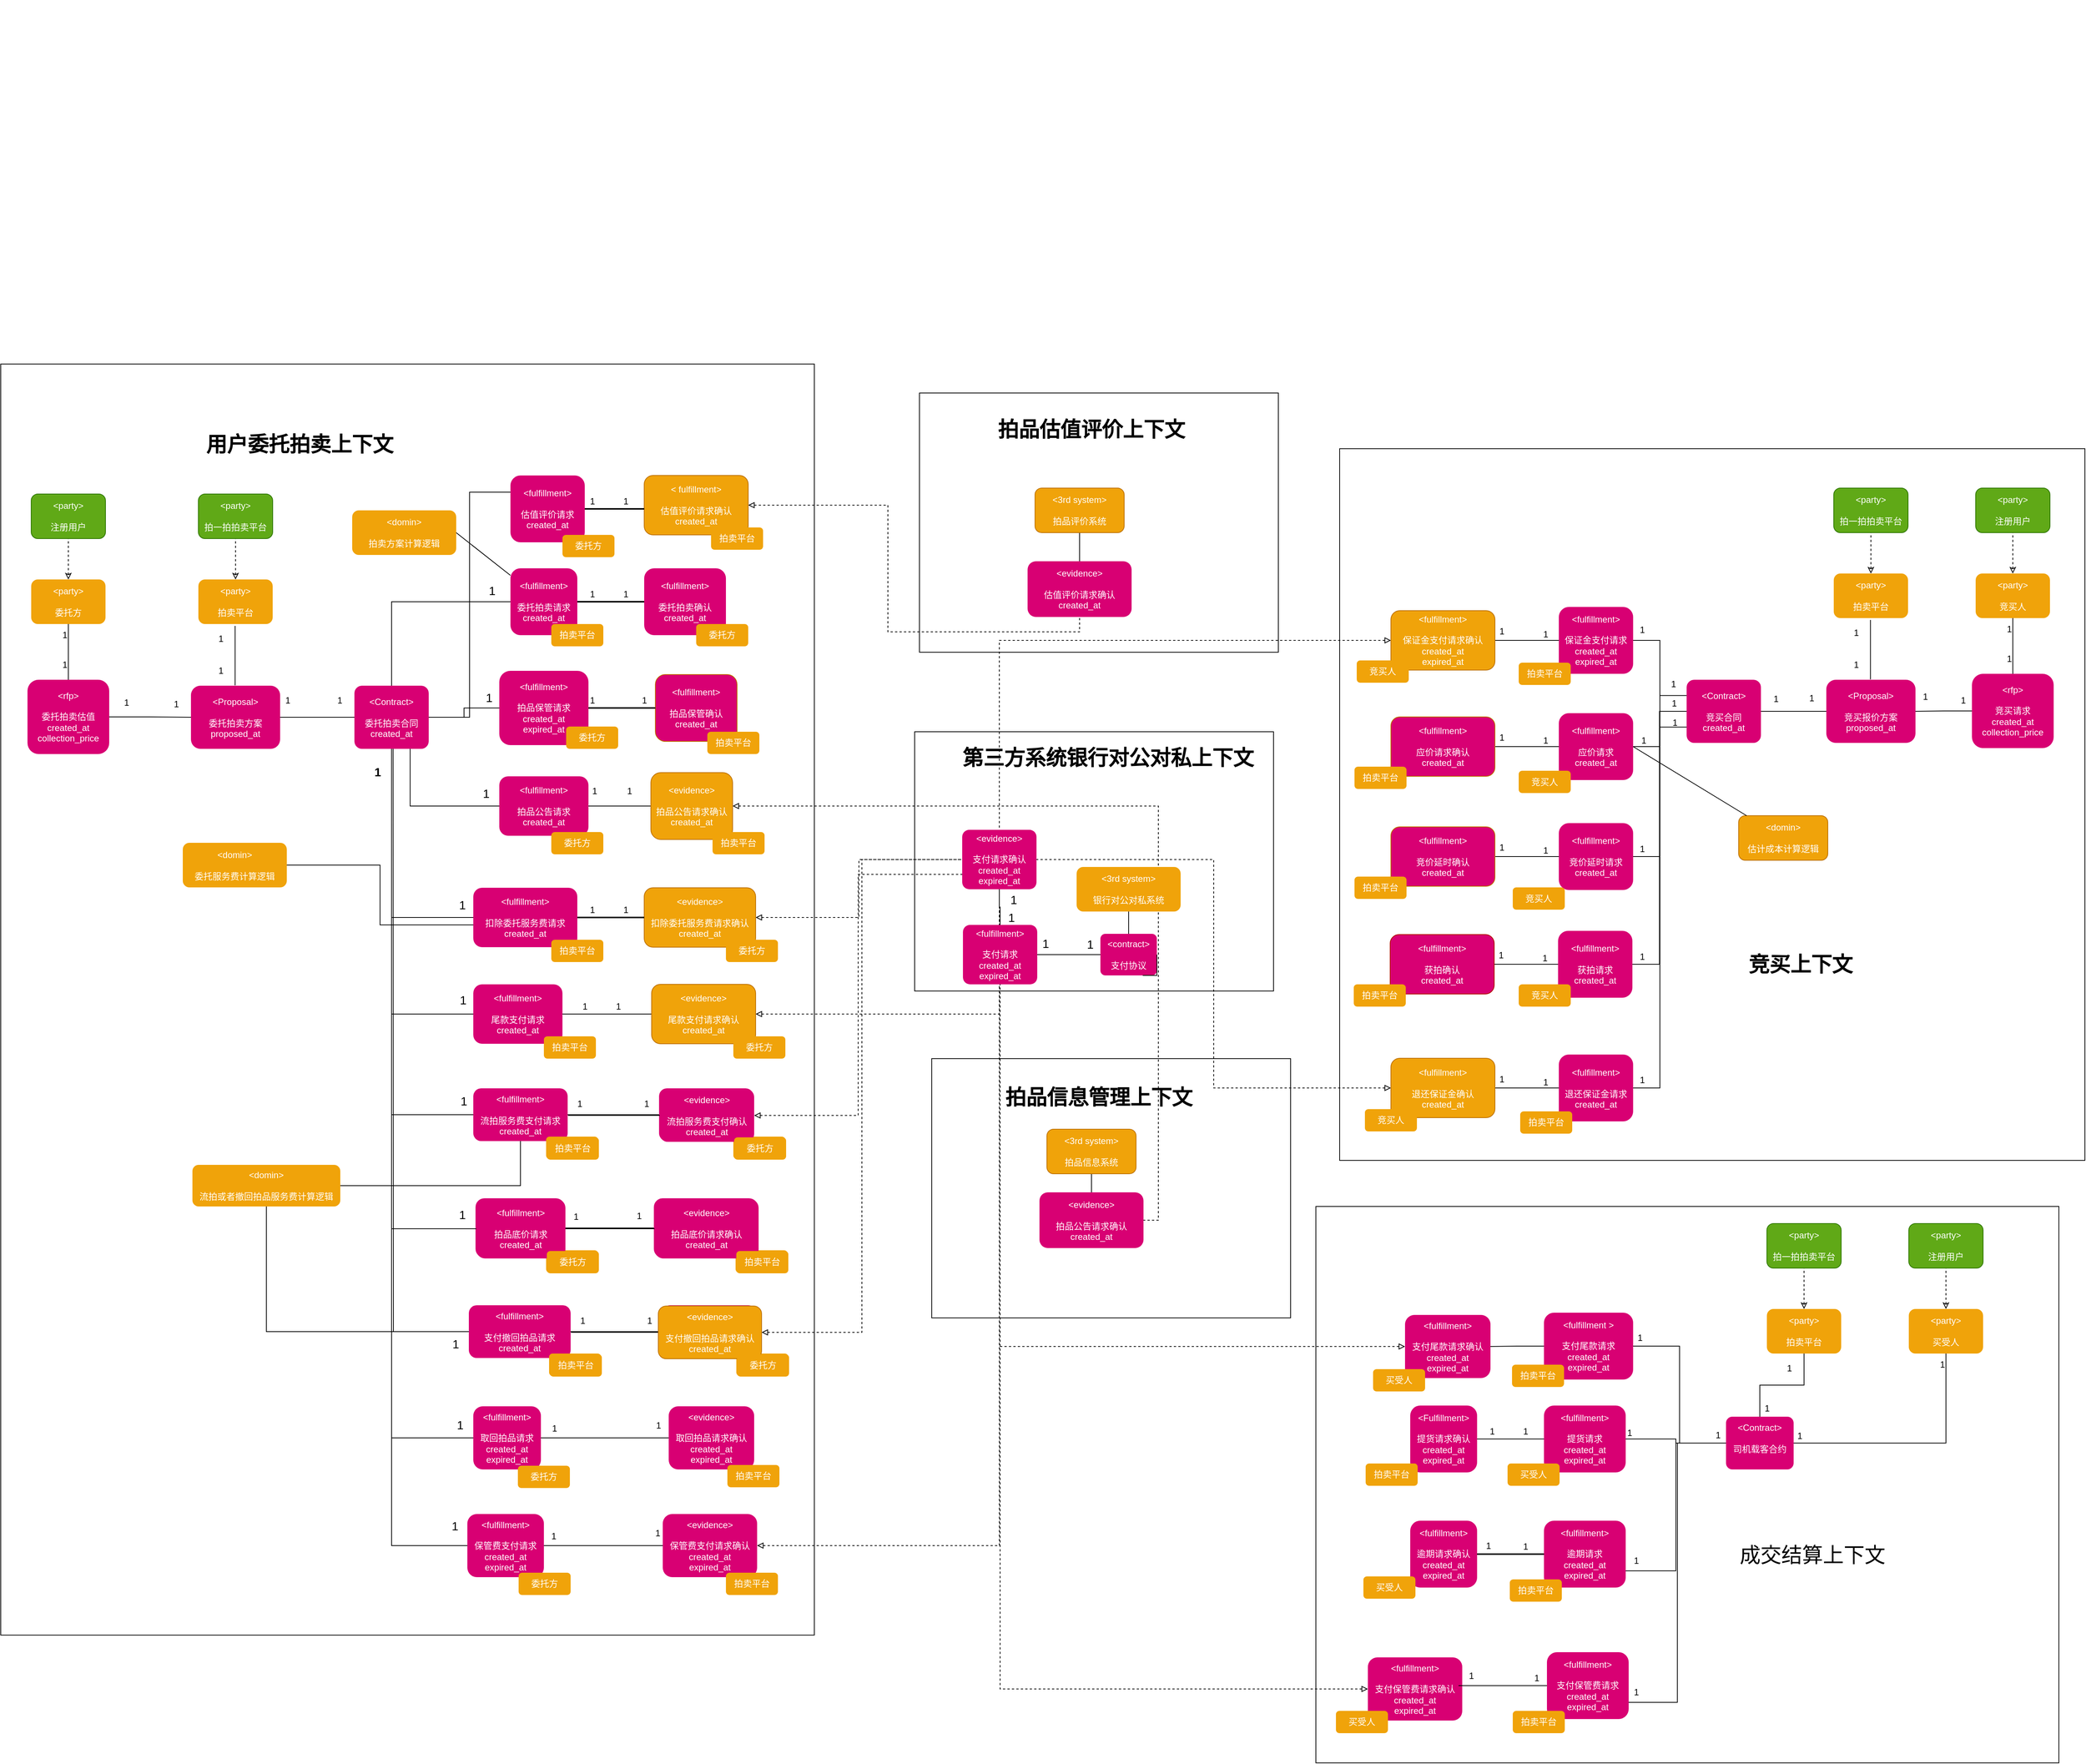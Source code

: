 <mxfile version="20.4.1" type="github">
  <diagram id="rFfVL89SZqLf6waMyosn" name="第 1 页">
    <mxGraphModel dx="3245" dy="2085" grid="0" gridSize="1" guides="1" tooltips="1" connect="1" arrows="1" fold="1" page="1" pageScale="1" pageWidth="3000" pageHeight="3000" background="none" math="1" shadow="0">
      <root>
        <mxCell id="0" />
        <mxCell id="1" parent="0" />
        <mxCell id="bYJwymjEN58D1QEqfzbn-159" value="" style="rounded=0;whiteSpace=wrap;html=1;fontSize=16;fontColor=#000000;fillColor=none;" vertex="1" parent="1">
          <mxGeometry x="1834" y="1844" width="1000" height="749" as="geometry" />
        </mxCell>
        <mxCell id="bYJwymjEN58D1QEqfzbn-7" value="" style="rounded=0;whiteSpace=wrap;html=1;fontColor=#FFFFFF;fillColor=none;" vertex="1" parent="1">
          <mxGeometry x="1294" y="1205" width="483" height="349" as="geometry" />
        </mxCell>
        <mxCell id="bYJwymjEN58D1QEqfzbn-6" value="" style="rounded=0;whiteSpace=wrap;html=1;fontColor=#FFFFFF;fillColor=none;" vertex="1" parent="1">
          <mxGeometry x="1300.5" y="749" width="483" height="349" as="geometry" />
        </mxCell>
        <mxCell id="bYJwymjEN58D1QEqfzbn-1" value="" style="rounded=0;whiteSpace=wrap;html=1;fontSize=16;fontColor=#FFFFFF;fillColor=none;" vertex="1" parent="1">
          <mxGeometry x="64" y="710" width="1095" height="1711" as="geometry" />
        </mxCell>
        <mxCell id="gqOUeNTk_rE2bpNe1rsm-84" value="" style="rounded=0;whiteSpace=wrap;html=1;fontColor=#FFFFFF;fillColor=none;" parent="1" vertex="1">
          <mxGeometry x="1317" y="1645" width="483" height="349" as="geometry" />
        </mxCell>
        <mxCell id="6ellRIqbGZI2gtahciG1-1" value="&lt;meta charset=&quot;utf-8&quot;&gt;&lt;b id=&quot;docs-internal-guid-9c5a6fa5-7fff-c8df-90ff-69561f501aed&quot; style=&quot;font-weight:normal;&quot;&gt;&lt;p style=&quot;line-height:1.2;text-align: center;margin-top:0pt;margin-bottom:0pt;&quot; dir=&quot;ltr&quot;&gt;&lt;span style=&quot;font-size: 12pt; font-family: &amp;quot;Noto Sans SC&amp;quot;, sans-serif; color: rgb(255, 255, 255); background-color: transparent; font-weight: 400; font-style: normal; font-variant: normal; text-decoration: none; vertical-align: baseline;&quot;&gt;司机载客合约&lt;/span&gt;&lt;/p&gt;&lt;/b&gt;&lt;br class=&quot;Apple-interchange-newline&quot;&gt;" style="text;whiteSpace=wrap;html=1;rounded=1;" parent="1" vertex="1">
          <mxGeometry x="400" y="220" width="130" height="60" as="geometry" />
        </mxCell>
        <mxCell id="gqOUeNTk_rE2bpNe1rsm-179" style="edgeStyle=orthogonalEdgeStyle;rounded=0;orthogonalLoop=1;jettySize=auto;html=1;entryX=0;entryY=0.25;entryDx=0;entryDy=0;fontSize=28;fontColor=#FFFFFF;startArrow=none;startFill=0;endArrow=none;endFill=0;" parent="1" source="6ellRIqbGZI2gtahciG1-5" target="6ellRIqbGZI2gtahciG1-36" edge="1">
          <mxGeometry relative="1" as="geometry" />
        </mxCell>
        <mxCell id="6ellRIqbGZI2gtahciG1-5" value="&amp;lt;Contract&amp;gt;&lt;br&gt;&lt;br&gt;&lt;span id=&quot;docs-internal-guid-30c552a8-7fff-c146-13df-889dcf74978a&quot;&gt;&lt;span style=&quot;font-family: &amp;quot;Noto Sans SC&amp;quot;, sans-serif; background-color: transparent; font-variant-numeric: normal; font-variant-east-asian: normal; vertical-align: baseline;&quot;&gt;&lt;font style=&quot;font-size: 12px;&quot;&gt;委托拍卖合同&lt;br&gt;created_at&lt;br&gt;&lt;/font&gt;&lt;/span&gt;&lt;/span&gt;" style="rounded=1;whiteSpace=wrap;html=1;fillColor=#d80073;fontColor=#ffffff;strokeColor=none;arcSize=12;" parent="1" vertex="1">
          <mxGeometry x="540" y="1143" width="100" height="85" as="geometry" />
        </mxCell>
        <mxCell id="6ellRIqbGZI2gtahciG1-8" value="" style="endArrow=none;html=1;rounded=1;fontColor=#FFFFFF;startArrow=none;" parent="1" edge="1">
          <mxGeometry width="50" height="50" relative="1" as="geometry">
            <mxPoint x="200" y="390" as="sourcePoint" />
            <mxPoint x="200" y="390" as="targetPoint" />
          </mxGeometry>
        </mxCell>
        <mxCell id="bYJwymjEN58D1QEqfzbn-12" style="edgeStyle=orthogonalEdgeStyle;rounded=0;orthogonalLoop=1;jettySize=auto;html=1;fontSize=16;fontColor=#FFFFFF;startArrow=none;startFill=0;endArrow=none;endFill=0;" edge="1" parent="1" source="6ellRIqbGZI2gtahciG1-20" target="6ellRIqbGZI2gtahciG1-5">
          <mxGeometry relative="1" as="geometry" />
        </mxCell>
        <mxCell id="6ellRIqbGZI2gtahciG1-20" value="&amp;lt;Proposal&amp;gt;&lt;br&gt;&lt;br&gt;&lt;span id=&quot;docs-internal-guid-30c552a8-7fff-c146-13df-889dcf74978a&quot;&gt;&lt;span style=&quot;font-family: &amp;quot;Noto Sans SC&amp;quot;, sans-serif; background-color: transparent; font-variant-numeric: normal; font-variant-east-asian: normal; vertical-align: baseline;&quot;&gt;&lt;font style=&quot;font-size: 12px;&quot;&gt;委托拍卖方案&lt;br&gt;proposed_at&lt;br&gt;&lt;/font&gt;&lt;/span&gt;&lt;/span&gt;" style="rounded=1;whiteSpace=wrap;html=1;fillColor=#d80073;fontColor=#ffffff;strokeColor=none;" parent="1" vertex="1">
          <mxGeometry x="320" y="1143" width="120" height="85" as="geometry" />
        </mxCell>
        <mxCell id="bYJwymjEN58D1QEqfzbn-11" style="edgeStyle=orthogonalEdgeStyle;rounded=0;orthogonalLoop=1;jettySize=auto;html=1;fontSize=16;fontColor=#FFFFFF;startArrow=none;startFill=0;endArrow=none;endFill=0;" edge="1" parent="1" source="6ellRIqbGZI2gtahciG1-21" target="6ellRIqbGZI2gtahciG1-20">
          <mxGeometry relative="1" as="geometry" />
        </mxCell>
        <mxCell id="6ellRIqbGZI2gtahciG1-21" value="&amp;lt;rfp&amp;gt;&lt;br&gt;&lt;br&gt;&lt;span id=&quot;docs-internal-guid-30c552a8-7fff-c146-13df-889dcf74978a&quot;&gt;&lt;span style=&quot;background-color: transparent; font-variant-numeric: normal; font-variant-east-asian: normal; vertical-align: baseline;&quot;&gt;&lt;font style=&quot;&quot;&gt;&lt;font face=&quot;Noto Sans SC, sans-serif&quot;&gt;委托拍卖估值&lt;/font&gt;&lt;br&gt;&lt;font face=&quot;Noto Sans SC, sans-serif&quot;&gt;created_at&lt;/font&gt;&lt;br&gt;&lt;font face=&quot;Noto Sans SC, sans-serif&quot;&gt;collection_price&lt;/font&gt;&lt;br&gt;&lt;/font&gt;&lt;/span&gt;&lt;/span&gt;" style="rounded=1;whiteSpace=wrap;html=1;fillColor=#d80073;fontColor=#ffffff;strokeColor=none;" parent="1" vertex="1">
          <mxGeometry x="100" y="1135" width="110" height="100" as="geometry" />
        </mxCell>
        <mxCell id="gqOUeNTk_rE2bpNe1rsm-180" style="edgeStyle=orthogonalEdgeStyle;rounded=0;orthogonalLoop=1;jettySize=auto;html=1;fontSize=28;fontColor=#FFFFFF;startArrow=none;startFill=0;endArrow=none;endFill=0;" parent="1" source="6ellRIqbGZI2gtahciG1-26" target="6ellRIqbGZI2gtahciG1-5" edge="1">
          <mxGeometry relative="1" as="geometry" />
        </mxCell>
        <mxCell id="6ellRIqbGZI2gtahciG1-26" value="&amp;lt;fulfillment&amp;gt;&lt;br&gt;&lt;br&gt;&lt;span id=&quot;docs-internal-guid-30c552a8-7fff-c146-13df-889dcf74978a&quot;&gt;&lt;span style=&quot;font-family: &amp;quot;Noto Sans SC&amp;quot;, sans-serif; background-color: transparent; font-variant-numeric: normal; font-variant-east-asian: normal; vertical-align: baseline;&quot;&gt;&lt;font style=&quot;font-size: 12px;&quot;&gt;委托拍卖请求&lt;br&gt;created_at&lt;br&gt;&lt;/font&gt;&lt;/span&gt;&lt;/span&gt;" style="rounded=1;whiteSpace=wrap;html=1;fillColor=#d80073;fontColor=#ffffff;strokeColor=none;" parent="1" vertex="1">
          <mxGeometry x="750" y="985" width="90" height="90" as="geometry" />
        </mxCell>
        <mxCell id="6ellRIqbGZI2gtahciG1-27" value="&amp;lt;fulfillment&amp;gt;&lt;br&gt;&lt;br&gt;&lt;span id=&quot;docs-internal-guid-30c552a8-7fff-c146-13df-889dcf74978a&quot;&gt;&lt;span style=&quot;font-family: &amp;quot;Noto Sans SC&amp;quot;, sans-serif; background-color: transparent; font-variant-numeric: normal; font-variant-east-asian: normal; vertical-align: baseline;&quot;&gt;&lt;font style=&quot;font-size: 12px;&quot;&gt;委托拍卖确认&lt;br&gt;created_at&lt;br&gt;&lt;/font&gt;&lt;/span&gt;&lt;/span&gt;" style="rounded=1;whiteSpace=wrap;html=1;fillColor=#d80073;fontColor=#ffffff;strokeColor=none;" parent="1" vertex="1">
          <mxGeometry x="930" y="985" width="110" height="90" as="geometry" />
        </mxCell>
        <mxCell id="6ellRIqbGZI2gtahciG1-32" value="" style="line;strokeWidth=2;html=1;rounded=1;fontSize=12;fontColor=#FFFFFF;fillColor=#589C15;" parent="1" vertex="1">
          <mxGeometry x="840" y="1025" width="90" height="10" as="geometry" />
        </mxCell>
        <mxCell id="6ellRIqbGZI2gtahciG1-33" value="&lt;font color=&quot;#000000&quot;&gt;1&lt;/font&gt;" style="text;html=1;align=center;verticalAlign=middle;resizable=0;points=[];autosize=1;strokeColor=none;fillColor=none;fontSize=12;fontColor=#FFFFFF;" parent="1" vertex="1">
          <mxGeometry x="845" y="1005" width="30" height="30" as="geometry" />
        </mxCell>
        <mxCell id="6ellRIqbGZI2gtahciG1-35" value="&lt;font color=&quot;#000000&quot;&gt;1&lt;/font&gt;" style="text;html=1;align=center;verticalAlign=middle;resizable=0;points=[];autosize=1;strokeColor=none;fillColor=none;fontSize=12;fontColor=#FFFFFF;" parent="1" vertex="1">
          <mxGeometry x="890" y="1005" width="30" height="30" as="geometry" />
        </mxCell>
        <mxCell id="6ellRIqbGZI2gtahciG1-36" value="&amp;lt;fulfillment&amp;gt;&lt;br&gt;&lt;br&gt;&lt;span id=&quot;docs-internal-guid-30c552a8-7fff-c146-13df-889dcf74978a&quot;&gt;&lt;span style=&quot;font-family: &amp;quot;Noto Sans SC&amp;quot;, sans-serif; background-color: transparent; font-variant-numeric: normal; font-variant-east-asian: normal; vertical-align: baseline;&quot;&gt;&lt;font style=&quot;font-size: 12px;&quot;&gt;估值评价请求&lt;br&gt;created_at&lt;br&gt;&lt;/font&gt;&lt;/span&gt;&lt;/span&gt;" style="rounded=1;whiteSpace=wrap;html=1;fillColor=#d80073;fontColor=#ffffff;strokeColor=none;" parent="1" vertex="1">
          <mxGeometry x="750" y="860" width="100" height="90" as="geometry" />
        </mxCell>
        <mxCell id="gqOUeNTk_rE2bpNe1rsm-228" style="edgeStyle=orthogonalEdgeStyle;rounded=0;orthogonalLoop=1;jettySize=auto;html=1;entryX=0.5;entryY=1;entryDx=0;entryDy=0;dashed=1;fontSize=16;fontColor=#000000;startArrow=block;startFill=0;endArrow=none;endFill=0;" parent="1" source="6ellRIqbGZI2gtahciG1-37" target="gqOUeNTk_rE2bpNe1rsm-54" edge="1">
          <mxGeometry relative="1" as="geometry" />
        </mxCell>
        <mxCell id="6ellRIqbGZI2gtahciG1-37" value="&amp;lt; fulfillment&amp;gt;&lt;br&gt;&lt;br&gt;&lt;span id=&quot;docs-internal-guid-30c552a8-7fff-c146-13df-889dcf74978a&quot;&gt;&lt;span style=&quot;font-family: &amp;quot;Noto Sans SC&amp;quot;, sans-serif; background-color: transparent; font-variant-numeric: normal; font-variant-east-asian: normal; vertical-align: baseline;&quot;&gt;&lt;font style=&quot;font-size: 12px;&quot;&gt;估值评价请求确认&lt;br&gt;created_at&lt;br&gt;&lt;/font&gt;&lt;/span&gt;&lt;/span&gt;" style="rounded=1;whiteSpace=wrap;html=1;fillColor=#f0a30a;fontColor=#FFFFFF;strokeColor=#BD7000;" parent="1" vertex="1">
          <mxGeometry x="930" y="860" width="140" height="80" as="geometry" />
        </mxCell>
        <mxCell id="6ellRIqbGZI2gtahciG1-38" value="" style="line;strokeWidth=2;html=1;rounded=1;fontSize=12;fontColor=#FFFFFF;fillColor=#589C15;" parent="1" vertex="1">
          <mxGeometry x="850" y="900" width="80" height="10" as="geometry" />
        </mxCell>
        <mxCell id="6ellRIqbGZI2gtahciG1-39" value="&lt;font color=&quot;#000000&quot;&gt;1&lt;/font&gt;" style="text;html=1;align=center;verticalAlign=middle;resizable=0;points=[];autosize=1;strokeColor=none;fillColor=none;fontSize=12;fontColor=#FFFFFF;" parent="1" vertex="1">
          <mxGeometry x="845" y="880" width="30" height="30" as="geometry" />
        </mxCell>
        <mxCell id="6ellRIqbGZI2gtahciG1-40" value="&lt;font color=&quot;#000000&quot;&gt;1&lt;/font&gt;" style="text;html=1;align=center;verticalAlign=middle;resizable=0;points=[];autosize=1;strokeColor=none;fillColor=none;fontSize=12;fontColor=#FFFFFF;" parent="1" vertex="1">
          <mxGeometry x="890" y="880" width="30" height="30" as="geometry" />
        </mxCell>
        <mxCell id="6ellRIqbGZI2gtahciG1-41" value="委托方" style="rounded=1;whiteSpace=wrap;html=1;fontSize=12;fontColor=#FFFFFF;fillColor=#f0a30a;strokeColor=none;" parent="1" vertex="1">
          <mxGeometry x="820" y="940" width="70" height="30" as="geometry" />
        </mxCell>
        <mxCell id="6ellRIqbGZI2gtahciG1-45" value="拍卖平台" style="rounded=1;whiteSpace=wrap;html=1;fontSize=12;fontColor=#FFFFFF;fillColor=#f0a30a;strokeColor=none;" parent="1" vertex="1">
          <mxGeometry x="1020" y="930" width="70" height="30" as="geometry" />
        </mxCell>
        <mxCell id="gqOUeNTk_rE2bpNe1rsm-183" style="edgeStyle=orthogonalEdgeStyle;rounded=0;orthogonalLoop=1;jettySize=auto;html=1;fontSize=28;fontColor=#FFFFFF;startArrow=none;startFill=0;endArrow=none;endFill=0;" parent="1" source="6ellRIqbGZI2gtahciG1-48" target="6ellRIqbGZI2gtahciG1-5" edge="1">
          <mxGeometry relative="1" as="geometry" />
        </mxCell>
        <mxCell id="6ellRIqbGZI2gtahciG1-48" value="&amp;lt;fulfillment&amp;gt;&lt;br&gt;&lt;br&gt;&lt;span id=&quot;docs-internal-guid-30c552a8-7fff-c146-13df-889dcf74978a&quot;&gt;&lt;span style=&quot;font-family: &amp;quot;Noto Sans SC&amp;quot;, sans-serif; background-color: transparent; font-variant-numeric: normal; font-variant-east-asian: normal; vertical-align: baseline;&quot;&gt;&lt;font style=&quot;font-size: 12px;&quot;&gt;拍品保管请求&lt;br&gt;created_at&lt;br&gt;expired_at&lt;br&gt;&lt;/font&gt;&lt;/span&gt;&lt;/span&gt;" style="rounded=1;whiteSpace=wrap;html=1;fillColor=#d80073;fontColor=#ffffff;strokeColor=none;" parent="1" vertex="1">
          <mxGeometry x="735" y="1123" width="120" height="100" as="geometry" />
        </mxCell>
        <mxCell id="6ellRIqbGZI2gtahciG1-49" value="&amp;lt;fulfillment&amp;gt;&lt;br&gt;&lt;br&gt;&lt;span id=&quot;docs-internal-guid-30c552a8-7fff-c146-13df-889dcf74978a&quot;&gt;&lt;span style=&quot;font-family: &amp;quot;Noto Sans SC&amp;quot;, sans-serif; background-color: transparent; font-variant-numeric: normal; font-variant-east-asian: normal; vertical-align: baseline;&quot;&gt;&lt;font style=&quot;font-size: 12px;&quot;&gt;拍品保管确认&lt;br&gt;created_at&lt;br&gt;&lt;/font&gt;&lt;/span&gt;&lt;/span&gt;" style="rounded=1;whiteSpace=wrap;html=1;fillColor=#D80073;fontColor=#FFFFFF;strokeColor=#BD7000;" parent="1" vertex="1">
          <mxGeometry x="945" y="1128" width="110" height="90" as="geometry" />
        </mxCell>
        <mxCell id="6ellRIqbGZI2gtahciG1-50" value="" style="line;strokeWidth=2;html=1;rounded=1;fontSize=12;fontColor=#FFFFFF;fillColor=#589C15;" parent="1" vertex="1">
          <mxGeometry x="855" y="1168" width="90" height="10" as="geometry" />
        </mxCell>
        <mxCell id="6ellRIqbGZI2gtahciG1-51" value="&lt;font color=&quot;#000000&quot;&gt;1&lt;/font&gt;" style="text;html=1;align=center;verticalAlign=middle;resizable=0;points=[];autosize=1;strokeColor=none;fillColor=none;fontSize=12;fontColor=#FFFFFF;" parent="1" vertex="1">
          <mxGeometry x="845" y="1148" width="30" height="30" as="geometry" />
        </mxCell>
        <mxCell id="6ellRIqbGZI2gtahciG1-52" value="&lt;font color=&quot;#000000&quot;&gt;1&lt;/font&gt;" style="text;html=1;align=center;verticalAlign=middle;resizable=0;points=[];autosize=1;strokeColor=none;fillColor=none;fontSize=12;fontColor=#FFFFFF;" parent="1" vertex="1">
          <mxGeometry x="915" y="1148" width="30" height="30" as="geometry" />
        </mxCell>
        <mxCell id="gqOUeNTk_rE2bpNe1rsm-184" style="edgeStyle=orthogonalEdgeStyle;rounded=0;orthogonalLoop=1;jettySize=auto;html=1;entryX=0.75;entryY=1;entryDx=0;entryDy=0;fontSize=28;fontColor=#FFFFFF;startArrow=none;startFill=0;endArrow=none;endFill=0;" parent="1" source="6ellRIqbGZI2gtahciG1-57" target="6ellRIqbGZI2gtahciG1-5" edge="1">
          <mxGeometry relative="1" as="geometry" />
        </mxCell>
        <mxCell id="gqOUeNTk_rE2bpNe1rsm-101" style="edgeStyle=orthogonalEdgeStyle;rounded=0;orthogonalLoop=1;jettySize=auto;html=1;entryX=1;entryY=0.5;entryDx=0;entryDy=0;fontSize=28;fontColor=#FFFFFF;startArrow=none;startFill=0;endArrow=none;endFill=0;" parent="1" source="6ellRIqbGZI2gtahciG1-58" target="6ellRIqbGZI2gtahciG1-57" edge="1">
          <mxGeometry relative="1" as="geometry" />
        </mxCell>
        <mxCell id="gqOUeNTk_rE2bpNe1rsm-234" style="edgeStyle=orthogonalEdgeStyle;rounded=0;orthogonalLoop=1;jettySize=auto;html=1;entryX=1;entryY=0.5;entryDx=0;entryDy=0;dashed=1;fontSize=16;fontColor=#000000;startArrow=block;startFill=0;endArrow=none;endFill=0;" parent="1" source="6ellRIqbGZI2gtahciG1-58" target="gqOUeNTk_rE2bpNe1rsm-83" edge="1">
          <mxGeometry relative="1" as="geometry" />
        </mxCell>
        <mxCell id="6ellRIqbGZI2gtahciG1-58" value="&amp;lt;evidence&amp;gt;&lt;br&gt;&lt;br&gt;&lt;span id=&quot;docs-internal-guid-30c552a8-7fff-c146-13df-889dcf74978a&quot;&gt;&lt;span style=&quot;font-family: &amp;quot;Noto Sans SC&amp;quot;, sans-serif; background-color: transparent; font-variant-numeric: normal; font-variant-east-asian: normal; vertical-align: baseline;&quot;&gt;&lt;font style=&quot;font-size: 12px;&quot;&gt;拍品公告请求确认&lt;br&gt;created_at&lt;br&gt;&lt;/font&gt;&lt;/span&gt;&lt;/span&gt;" style="rounded=1;whiteSpace=wrap;html=1;fillColor=#f0a30a;fontColor=#FFFFFF;strokeColor=#BD7000;" parent="1" vertex="1">
          <mxGeometry x="939" y="1260" width="110" height="90" as="geometry" />
        </mxCell>
        <mxCell id="6ellRIqbGZI2gtahciG1-60" value="&lt;font color=&quot;#000000&quot;&gt;1&lt;/font&gt;" style="text;html=1;align=center;verticalAlign=middle;resizable=0;points=[];autosize=1;strokeColor=none;fillColor=none;fontSize=12;fontColor=#FFFFFF;" parent="1" vertex="1">
          <mxGeometry x="848" y="1270" width="30" height="30" as="geometry" />
        </mxCell>
        <mxCell id="6ellRIqbGZI2gtahciG1-61" value="&lt;font color=&quot;#000000&quot;&gt;1&lt;/font&gt;" style="text;html=1;align=center;verticalAlign=middle;resizable=0;points=[];autosize=1;strokeColor=none;fillColor=none;fontSize=12;fontColor=#FFFFFF;" parent="1" vertex="1">
          <mxGeometry x="895" y="1270" width="30" height="30" as="geometry" />
        </mxCell>
        <mxCell id="gqOUeNTk_rE2bpNe1rsm-185" style="edgeStyle=orthogonalEdgeStyle;rounded=0;orthogonalLoop=1;jettySize=auto;html=1;fontSize=28;fontColor=#FFFFFF;startArrow=none;startFill=0;endArrow=none;endFill=0;" parent="1" source="6ellRIqbGZI2gtahciG1-76" target="6ellRIqbGZI2gtahciG1-5" edge="1">
          <mxGeometry relative="1" as="geometry" />
        </mxCell>
        <mxCell id="6ellRIqbGZI2gtahciG1-76" value="&amp;lt;fulfillment&amp;gt;&lt;br&gt;&lt;br&gt;&lt;span id=&quot;docs-internal-guid-30c552a8-7fff-c146-13df-889dcf74978a&quot;&gt;&lt;span style=&quot;font-family: &amp;quot;Noto Sans SC&amp;quot;, sans-serif; background-color: transparent; font-variant-numeric: normal; font-variant-east-asian: normal; vertical-align: baseline;&quot;&gt;&lt;font style=&quot;font-size: 12px;&quot;&gt;扣除委托服务费请求&lt;br&gt;created_at&lt;br&gt;&lt;/font&gt;&lt;/span&gt;&lt;/span&gt;" style="rounded=1;whiteSpace=wrap;html=1;fillColor=#d80073;fontColor=#ffffff;strokeColor=none;" parent="1" vertex="1">
          <mxGeometry x="700" y="1415" width="140" height="80" as="geometry" />
        </mxCell>
        <mxCell id="gqOUeNTk_rE2bpNe1rsm-238" style="edgeStyle=orthogonalEdgeStyle;rounded=0;orthogonalLoop=1;jettySize=auto;html=1;dashed=1;fontSize=16;fontColor=#FFFFFF;startArrow=block;startFill=0;endArrow=none;endFill=0;" parent="1" source="6ellRIqbGZI2gtahciG1-77" target="gqOUeNTk_rE2bpNe1rsm-213" edge="1">
          <mxGeometry relative="1" as="geometry" />
        </mxCell>
        <mxCell id="6ellRIqbGZI2gtahciG1-77" value="&amp;lt;evidence&amp;gt;&lt;br&gt;&lt;br&gt;&lt;span id=&quot;docs-internal-guid-30c552a8-7fff-c146-13df-889dcf74978a&quot;&gt;&lt;span style=&quot;font-family: &amp;quot;Noto Sans SC&amp;quot;, sans-serif; background-color: transparent; font-variant-numeric: normal; font-variant-east-asian: normal; vertical-align: baseline;&quot;&gt;&lt;font style=&quot;font-size: 12px;&quot;&gt;扣除委托服务费请求确认&lt;br&gt;created_at&lt;br&gt;&lt;/font&gt;&lt;/span&gt;&lt;/span&gt;" style="rounded=1;whiteSpace=wrap;html=1;fillColor=#f0a30a;fontColor=#FFFFFF;strokeColor=#BD7000;" parent="1" vertex="1">
          <mxGeometry x="930" y="1415" width="150" height="80" as="geometry" />
        </mxCell>
        <mxCell id="6ellRIqbGZI2gtahciG1-78" value="" style="line;strokeWidth=2;html=1;rounded=1;fontSize=12;fontColor=#FFFFFF;fillColor=#589C15;" parent="1" vertex="1">
          <mxGeometry x="840" y="1450" width="90" height="10" as="geometry" />
        </mxCell>
        <mxCell id="6ellRIqbGZI2gtahciG1-79" value="&lt;font color=&quot;#000000&quot;&gt;1&lt;/font&gt;" style="text;html=1;align=center;verticalAlign=middle;resizable=0;points=[];autosize=1;strokeColor=none;fillColor=none;fontSize=12;fontColor=#FFFFFF;" parent="1" vertex="1">
          <mxGeometry x="845" y="1430" width="30" height="30" as="geometry" />
        </mxCell>
        <mxCell id="6ellRIqbGZI2gtahciG1-80" value="&lt;font color=&quot;#000000&quot;&gt;1&lt;/font&gt;" style="text;html=1;align=center;verticalAlign=middle;resizable=0;points=[];autosize=1;strokeColor=none;fillColor=none;fontSize=12;fontColor=#FFFFFF;" parent="1" vertex="1">
          <mxGeometry x="890" y="1430" width="30" height="30" as="geometry" />
        </mxCell>
        <mxCell id="6ellRIqbGZI2gtahciG1-92" value="用户委托拍卖上下文" style="text;html=1;align=center;verticalAlign=middle;resizable=0;points=[];autosize=1;strokeColor=none;fillColor=none;fontSize=28;fontColor=#000000;fontStyle=1" parent="1" vertex="1">
          <mxGeometry x="316" y="788" width="300" height="60" as="geometry" />
        </mxCell>
        <mxCell id="6ellRIqbGZI2gtahciG1-140" value="竞买上下文" style="text;html=1;align=center;verticalAlign=middle;resizable=0;points=[];autosize=1;strokeColor=none;fillColor=none;fontSize=28;fontColor=#000000;fontStyle=1" parent="1" vertex="1">
          <mxGeometry x="2396" y="1488" width="180" height="60" as="geometry" />
        </mxCell>
        <mxCell id="gqOUeNTk_rE2bpNe1rsm-222" style="edgeStyle=orthogonalEdgeStyle;rounded=0;orthogonalLoop=1;jettySize=auto;html=1;fontSize=16;fontColor=#000000;startArrow=none;startFill=0;endArrow=none;endFill=0;" parent="1" source="6ellRIqbGZI2gtahciG1-166" target="gqOUeNTk_rE2bpNe1rsm-213" edge="1">
          <mxGeometry relative="1" as="geometry" />
        </mxCell>
        <mxCell id="6ellRIqbGZI2gtahciG1-178" value="成交结算上下文" style="text;html=1;align=center;verticalAlign=middle;resizable=0;points=[];autosize=1;strokeColor=none;fillColor=none;fontSize=28;fontColor=#000000;" parent="1" vertex="1">
          <mxGeometry x="2382" y="2283" width="240" height="60" as="geometry" />
        </mxCell>
        <mxCell id="bYJwymjEN58D1QEqfzbn-130" style="edgeStyle=orthogonalEdgeStyle;rounded=0;orthogonalLoop=1;jettySize=auto;html=1;fontSize=16;fontColor=#000000;startArrow=none;startFill=0;endArrow=none;endFill=0;" edge="1" parent="1" source="6ellRIqbGZI2gtahciG1-181" target="bYJwymjEN58D1QEqfzbn-126">
          <mxGeometry relative="1" as="geometry" />
        </mxCell>
        <mxCell id="bYJwymjEN58D1QEqfzbn-131" style="edgeStyle=orthogonalEdgeStyle;rounded=0;orthogonalLoop=1;jettySize=auto;html=1;fontSize=16;fontColor=#000000;startArrow=none;startFill=0;endArrow=none;endFill=0;" edge="1" parent="1" source="6ellRIqbGZI2gtahciG1-181" target="bYJwymjEN58D1QEqfzbn-122">
          <mxGeometry relative="1" as="geometry" />
        </mxCell>
        <mxCell id="bYJwymjEN58D1QEqfzbn-149" style="edgeStyle=orthogonalEdgeStyle;rounded=0;orthogonalLoop=1;jettySize=auto;html=1;entryX=1;entryY=0.5;entryDx=0;entryDy=0;fontSize=16;fontColor=#000000;startArrow=none;startFill=0;endArrow=none;endFill=0;" edge="1" parent="1" source="6ellRIqbGZI2gtahciG1-181" target="6ellRIqbGZI2gtahciG1-192">
          <mxGeometry relative="1" as="geometry" />
        </mxCell>
        <mxCell id="bYJwymjEN58D1QEqfzbn-151" style="edgeStyle=orthogonalEdgeStyle;rounded=0;orthogonalLoop=1;jettySize=auto;html=1;entryX=1;entryY=0.75;entryDx=0;entryDy=0;fontSize=16;fontColor=#000000;startArrow=none;startFill=0;endArrow=none;endFill=0;" edge="1" parent="1" source="6ellRIqbGZI2gtahciG1-181" target="6ellRIqbGZI2gtahciG1-201">
          <mxGeometry relative="1" as="geometry" />
        </mxCell>
        <mxCell id="bYJwymjEN58D1QEqfzbn-152" style="edgeStyle=orthogonalEdgeStyle;rounded=0;orthogonalLoop=1;jettySize=auto;html=1;entryX=1;entryY=0.75;entryDx=0;entryDy=0;fontSize=16;fontColor=#000000;startArrow=none;startFill=0;endArrow=none;endFill=0;" edge="1" parent="1" source="6ellRIqbGZI2gtahciG1-181" target="bYJwymjEN58D1QEqfzbn-138">
          <mxGeometry relative="1" as="geometry" />
        </mxCell>
        <mxCell id="bYJwymjEN58D1QEqfzbn-155" style="edgeStyle=orthogonalEdgeStyle;rounded=0;orthogonalLoop=1;jettySize=auto;html=1;fontSize=16;fontColor=#000000;startArrow=none;startFill=0;endArrow=none;endFill=0;" edge="1" parent="1" source="6ellRIqbGZI2gtahciG1-181" target="6ellRIqbGZI2gtahciG1-187">
          <mxGeometry relative="1" as="geometry" />
        </mxCell>
        <mxCell id="6ellRIqbGZI2gtahciG1-181" value="&amp;lt;Contract&amp;gt;&lt;br&gt;&lt;br&gt;&lt;span id=&quot;docs-internal-guid-30c552a8-7fff-c146-13df-889dcf74978a&quot;&gt;&lt;span style=&quot;font-family: &amp;quot;Noto Sans SC&amp;quot;, sans-serif; background-color: transparent; font-variant-numeric: normal; font-variant-east-asian: normal; vertical-align: baseline;&quot;&gt;&lt;font style=&quot;font-size: 12px;&quot;&gt;司机载客合约&lt;br&gt;&lt;br&gt;&lt;/font&gt;&lt;/span&gt;&lt;/span&gt;" style="rounded=1;whiteSpace=wrap;html=1;fillColor=#d80073;fontColor=#ffffff;strokeColor=none;arcSize=12;" parent="1" vertex="1">
          <mxGeometry x="2386" y="2127" width="91" height="71" as="geometry" />
        </mxCell>
        <mxCell id="6ellRIqbGZI2gtahciG1-186" value="&amp;lt;Fulfillment&amp;gt;&lt;br&gt;&lt;br&gt;&lt;span id=&quot;docs-internal-guid-30c552a8-7fff-c146-13df-889dcf74978a&quot;&gt;&lt;span style=&quot;font-family: &amp;quot;Noto Sans SC&amp;quot;, sans-serif; background-color: transparent; font-variant-numeric: normal; font-variant-east-asian: normal; vertical-align: baseline;&quot;&gt;&lt;font style=&quot;font-size: 12px;&quot;&gt;提货请求确认&lt;br&gt;created_at&lt;br&gt;expired_at&lt;br&gt;&lt;/font&gt;&lt;/span&gt;&lt;/span&gt;" style="rounded=1;whiteSpace=wrap;html=1;fillColor=#d80073;fontColor=#ffffff;strokeColor=none;" parent="1" vertex="1">
          <mxGeometry x="1961" y="2112" width="90" height="90" as="geometry" />
        </mxCell>
        <mxCell id="bYJwymjEN58D1QEqfzbn-144" style="edgeStyle=orthogonalEdgeStyle;rounded=0;orthogonalLoop=1;jettySize=auto;html=1;entryX=1;entryY=0.5;entryDx=0;entryDy=0;fontSize=16;fontColor=#000000;startArrow=none;startFill=0;endArrow=none;endFill=0;" edge="1" parent="1" source="6ellRIqbGZI2gtahciG1-187" target="6ellRIqbGZI2gtahciG1-186">
          <mxGeometry relative="1" as="geometry" />
        </mxCell>
        <mxCell id="6ellRIqbGZI2gtahciG1-187" value="&amp;lt;fulfillment&amp;gt;&lt;br&gt;&lt;br&gt;&lt;span id=&quot;docs-internal-guid-30c552a8-7fff-c146-13df-889dcf74978a&quot;&gt;&lt;span style=&quot;font-family: &amp;quot;Noto Sans SC&amp;quot;, sans-serif; background-color: transparent; font-variant-numeric: normal; font-variant-east-asian: normal; vertical-align: baseline;&quot;&gt;&lt;font style=&quot;font-size: 12px;&quot;&gt;提货请求&lt;br&gt;created_at&lt;br&gt;expired_at&lt;br&gt;&lt;/font&gt;&lt;/span&gt;&lt;/span&gt;" style="rounded=1;whiteSpace=wrap;html=1;fillColor=#d80073;fontColor=#ffffff;strokeColor=none;" parent="1" vertex="1">
          <mxGeometry x="2141" y="2112" width="110" height="90" as="geometry" />
        </mxCell>
        <mxCell id="6ellRIqbGZI2gtahciG1-189" value="&lt;font color=&quot;#000000&quot;&gt;1&lt;/font&gt;" style="text;html=1;align=center;verticalAlign=middle;resizable=0;points=[];autosize=1;strokeColor=none;fillColor=none;fontSize=12;fontColor=#FFFFFF;" parent="1" vertex="1">
          <mxGeometry x="2056" y="2132" width="30" height="30" as="geometry" />
        </mxCell>
        <mxCell id="6ellRIqbGZI2gtahciG1-190" value="&lt;font color=&quot;#000000&quot;&gt;1&lt;/font&gt;" style="text;html=1;align=center;verticalAlign=middle;resizable=0;points=[];autosize=1;strokeColor=none;fillColor=none;fontSize=12;fontColor=#FFFFFF;" parent="1" vertex="1">
          <mxGeometry x="2101" y="2132" width="30" height="30" as="geometry" />
        </mxCell>
        <mxCell id="bYJwymjEN58D1QEqfzbn-157" style="edgeStyle=orthogonalEdgeStyle;rounded=0;orthogonalLoop=1;jettySize=auto;html=1;dashed=1;fontSize=16;fontColor=#000000;startArrow=block;startFill=0;endArrow=none;endFill=0;" edge="1" parent="1" source="6ellRIqbGZI2gtahciG1-191" target="gqOUeNTk_rE2bpNe1rsm-213">
          <mxGeometry relative="1" as="geometry" />
        </mxCell>
        <mxCell id="6ellRIqbGZI2gtahciG1-191" value="&amp;lt;fulfillment&amp;gt;&lt;br&gt;&lt;br&gt;&lt;span id=&quot;docs-internal-guid-30c552a8-7fff-c146-13df-889dcf74978a&quot;&gt;&lt;span style=&quot;font-family: &amp;quot;Noto Sans SC&amp;quot;, sans-serif; background-color: transparent; font-variant-numeric: normal; font-variant-east-asian: normal; vertical-align: baseline;&quot;&gt;&lt;font style=&quot;font-size: 12px;&quot;&gt;支付尾款请求确认&lt;br&gt;created_at&lt;br&gt;expired_at&lt;br&gt;&lt;/font&gt;&lt;/span&gt;&lt;/span&gt;" style="rounded=1;whiteSpace=wrap;html=1;fillColor=#d80073;fontColor=#ffffff;strokeColor=none;" parent="1" vertex="1">
          <mxGeometry x="1954" y="1990" width="115" height="85" as="geometry" />
        </mxCell>
        <mxCell id="bYJwymjEN58D1QEqfzbn-145" style="edgeStyle=orthogonalEdgeStyle;rounded=0;orthogonalLoop=1;jettySize=auto;html=1;fontSize=16;fontColor=#000000;startArrow=none;startFill=0;endArrow=none;endFill=0;" edge="1" parent="1" source="6ellRIqbGZI2gtahciG1-192" target="6ellRIqbGZI2gtahciG1-191">
          <mxGeometry relative="1" as="geometry" />
        </mxCell>
        <mxCell id="6ellRIqbGZI2gtahciG1-192" value="&amp;lt;fulfillment &amp;gt;&lt;br&gt;&lt;br&gt;&lt;span id=&quot;docs-internal-guid-30c552a8-7fff-c146-13df-889dcf74978a&quot;&gt;&lt;span style=&quot;font-family: &amp;quot;Noto Sans SC&amp;quot;, sans-serif; background-color: transparent; font-variant-numeric: normal; font-variant-east-asian: normal; vertical-align: baseline;&quot;&gt;&lt;font style=&quot;font-size: 12px;&quot;&gt;支付尾款请求&lt;br&gt;created_at&lt;br&gt;expired_at&lt;br&gt;&lt;/font&gt;&lt;/span&gt;&lt;/span&gt;" style="rounded=1;whiteSpace=wrap;html=1;fillColor=#d80073;fontColor=#ffffff;strokeColor=none;" parent="1" vertex="1">
          <mxGeometry x="2141" y="1987" width="120" height="90" as="geometry" />
        </mxCell>
        <mxCell id="6ellRIqbGZI2gtahciG1-196" value="买受人" style="rounded=1;whiteSpace=wrap;html=1;fontSize=12;fontColor=#FFFFFF;fillColor=#f0a30a;strokeColor=none;" parent="1" vertex="1">
          <mxGeometry x="1911" y="2063" width="70" height="30" as="geometry" />
        </mxCell>
        <mxCell id="6ellRIqbGZI2gtahciG1-197" value="拍卖平台" style="rounded=1;whiteSpace=wrap;html=1;fontSize=12;fontColor=#FFFFFF;fillColor=#f0a30a;strokeColor=none;" parent="1" vertex="1">
          <mxGeometry x="2098" y="2057" width="70" height="30" as="geometry" />
        </mxCell>
        <mxCell id="6ellRIqbGZI2gtahciG1-198" value="拍卖平台" style="rounded=1;whiteSpace=wrap;html=1;fontSize=12;fontColor=#FFFFFF;fillColor=#f0a30a;strokeColor=none;" parent="1" vertex="1">
          <mxGeometry x="1901" y="2190" width="70" height="30" as="geometry" />
        </mxCell>
        <mxCell id="6ellRIqbGZI2gtahciG1-199" value="买受人" style="rounded=1;whiteSpace=wrap;html=1;fontSize=12;fontColor=#FFFFFF;fillColor=#f0a30a;strokeColor=none;" parent="1" vertex="1">
          <mxGeometry x="2092" y="2190" width="70" height="30" as="geometry" />
        </mxCell>
        <mxCell id="6ellRIqbGZI2gtahciG1-200" value="&amp;lt;fulfillment&amp;gt;&lt;br&gt;&lt;br&gt;&lt;span id=&quot;docs-internal-guid-30c552a8-7fff-c146-13df-889dcf74978a&quot;&gt;&lt;span style=&quot;font-family: &amp;quot;Noto Sans SC&amp;quot;, sans-serif; background-color: transparent; font-variant-numeric: normal; font-variant-east-asian: normal; vertical-align: baseline;&quot;&gt;&lt;font style=&quot;font-size: 12px;&quot;&gt;逾期请求确认&lt;br&gt;created_at&lt;br&gt;expired_at&lt;br&gt;&lt;/font&gt;&lt;/span&gt;&lt;/span&gt;" style="rounded=1;whiteSpace=wrap;html=1;fillColor=#d80073;fontColor=#ffffff;strokeColor=none;" parent="1" vertex="1">
          <mxGeometry x="1961" y="2267" width="90" height="90" as="geometry" />
        </mxCell>
        <mxCell id="6ellRIqbGZI2gtahciG1-201" value="&amp;lt;fulfillment&amp;gt;&lt;br&gt;&lt;br&gt;&lt;span id=&quot;docs-internal-guid-30c552a8-7fff-c146-13df-889dcf74978a&quot;&gt;&lt;span style=&quot;font-family: &amp;quot;Noto Sans SC&amp;quot;, sans-serif; background-color: transparent; font-variant-numeric: normal; font-variant-east-asian: normal; vertical-align: baseline;&quot;&gt;&lt;font style=&quot;font-size: 12px;&quot;&gt;逾期请求&lt;br&gt;created_at&lt;br&gt;expired_at&lt;br&gt;&lt;/font&gt;&lt;/span&gt;&lt;/span&gt;" style="rounded=1;whiteSpace=wrap;html=1;fillColor=#d80073;fontColor=#ffffff;strokeColor=none;" parent="1" vertex="1">
          <mxGeometry x="2141" y="2267" width="110" height="90" as="geometry" />
        </mxCell>
        <mxCell id="6ellRIqbGZI2gtahciG1-202" value="" style="line;strokeWidth=2;html=1;rounded=1;fontSize=12;fontColor=#FFFFFF;fillColor=#589C15;" parent="1" vertex="1">
          <mxGeometry x="2051" y="2307" width="90" height="10" as="geometry" />
        </mxCell>
        <mxCell id="6ellRIqbGZI2gtahciG1-203" value="&lt;font color=&quot;#000000&quot;&gt;1&lt;/font&gt;" style="text;html=1;align=center;verticalAlign=middle;resizable=0;points=[];autosize=1;strokeColor=none;fillColor=none;fontSize=12;fontColor=#FFFFFF;" parent="1" vertex="1">
          <mxGeometry x="2051" y="2286" width="30" height="30" as="geometry" />
        </mxCell>
        <mxCell id="6ellRIqbGZI2gtahciG1-204" value="&lt;font color=&quot;#000000&quot;&gt;1&lt;/font&gt;" style="text;html=1;align=center;verticalAlign=middle;resizable=0;points=[];autosize=1;strokeColor=none;fillColor=none;fontSize=12;fontColor=#FFFFFF;" parent="1" vertex="1">
          <mxGeometry x="2101" y="2287" width="30" height="30" as="geometry" />
        </mxCell>
        <mxCell id="6ellRIqbGZI2gtahciG1-205" value="买受人" style="rounded=1;whiteSpace=wrap;html=1;fontSize=12;fontColor=#FFFFFF;fillColor=#f0a30a;strokeColor=none;" parent="1" vertex="1">
          <mxGeometry x="1898" y="2342" width="70" height="30" as="geometry" />
        </mxCell>
        <mxCell id="6ellRIqbGZI2gtahciG1-206" value="拍卖平台" style="rounded=1;whiteSpace=wrap;html=1;fontSize=12;fontColor=#FFFFFF;fillColor=#f0a30a;strokeColor=none;" parent="1" vertex="1">
          <mxGeometry x="2095" y="2346" width="70" height="30" as="geometry" />
        </mxCell>
        <mxCell id="gqOUeNTk_rE2bpNe1rsm-7" style="edgeStyle=orthogonalEdgeStyle;rounded=0;orthogonalLoop=1;jettySize=auto;html=1;fontColor=#FFFFFF;endArrow=none;endFill=0;" parent="1" source="gqOUeNTk_rE2bpNe1rsm-6" target="6ellRIqbGZI2gtahciG1-21" edge="1">
          <mxGeometry relative="1" as="geometry" />
        </mxCell>
        <mxCell id="gqOUeNTk_rE2bpNe1rsm-16" style="edgeStyle=orthogonalEdgeStyle;rounded=0;orthogonalLoop=1;jettySize=auto;html=1;exitX=0.5;exitY=0;exitDx=0;exitDy=0;dashed=1;fontColor=#000000;startArrow=classic;startFill=0;endArrow=none;endFill=0;" parent="1" source="gqOUeNTk_rE2bpNe1rsm-6" target="gqOUeNTk_rE2bpNe1rsm-11" edge="1">
          <mxGeometry relative="1" as="geometry" />
        </mxCell>
        <mxCell id="gqOUeNTk_rE2bpNe1rsm-6" value="&amp;lt;party&amp;gt;&lt;br&gt;&lt;br&gt;&lt;span id=&quot;docs-internal-guid-30c552a8-7fff-c146-13df-889dcf74978a&quot;&gt;&lt;span style=&quot;font-family: &amp;quot;Noto Sans SC&amp;quot;, sans-serif; background-color: transparent; font-variant-numeric: normal; font-variant-east-asian: normal; vertical-align: baseline;&quot;&gt;&lt;font style=&quot;font-size: 12px;&quot;&gt;&lt;span style=&quot;font-family: Helvetica;&quot;&gt;委托方&lt;/span&gt;&lt;br&gt;&lt;/font&gt;&lt;/span&gt;&lt;/span&gt;" style="rounded=1;whiteSpace=wrap;html=1;fillColor=#f0a30a;fontColor=#FFFFFF;strokeColor=none;" parent="1" vertex="1">
          <mxGeometry x="105" y="1000" width="100" height="60" as="geometry" />
        </mxCell>
        <mxCell id="gqOUeNTk_rE2bpNe1rsm-8" value="1" style="text;html=1;align=center;verticalAlign=middle;resizable=0;points=[];autosize=1;strokeColor=none;fillColor=none;fontColor=#000000;" parent="1" vertex="1">
          <mxGeometry x="130" y="1055" width="40" height="40" as="geometry" />
        </mxCell>
        <mxCell id="gqOUeNTk_rE2bpNe1rsm-9" value="1" style="text;html=1;align=center;verticalAlign=middle;resizable=0;points=[];autosize=1;strokeColor=none;fillColor=none;fontColor=#000000;" parent="1" vertex="1">
          <mxGeometry x="130" y="1095" width="40" height="40" as="geometry" />
        </mxCell>
        <mxCell id="gqOUeNTk_rE2bpNe1rsm-11" value="&amp;lt;party&amp;gt;&lt;br&gt;&lt;br&gt;&lt;span id=&quot;docs-internal-guid-30c552a8-7fff-c146-13df-889dcf74978a&quot;&gt;&lt;span style=&quot;font-family: &amp;quot;Noto Sans SC&amp;quot;, sans-serif; background-color: transparent; font-variant-numeric: normal; font-variant-east-asian: normal; vertical-align: baseline;&quot;&gt;&lt;font style=&quot;font-size: 12px;&quot;&gt;注册用户&lt;br&gt;&lt;/font&gt;&lt;/span&gt;&lt;/span&gt;" style="rounded=1;whiteSpace=wrap;html=1;fillColor=#60a917;fontColor=#ffffff;strokeColor=#2D7600;" parent="1" vertex="1">
          <mxGeometry x="105" y="885" width="100" height="60" as="geometry" />
        </mxCell>
        <mxCell id="gqOUeNTk_rE2bpNe1rsm-22" style="edgeStyle=orthogonalEdgeStyle;rounded=0;orthogonalLoop=1;jettySize=auto;html=1;exitX=0.5;exitY=0;exitDx=0;exitDy=0;dashed=1;fontColor=#000000;startArrow=classic;startFill=0;endArrow=none;endFill=0;" parent="1" source="gqOUeNTk_rE2bpNe1rsm-23" target="gqOUeNTk_rE2bpNe1rsm-26" edge="1">
          <mxGeometry relative="1" as="geometry" />
        </mxCell>
        <mxCell id="gqOUeNTk_rE2bpNe1rsm-23" value="&amp;lt;party&amp;gt;&lt;br&gt;&lt;br&gt;&lt;span id=&quot;docs-internal-guid-30c552a8-7fff-c146-13df-889dcf74978a&quot;&gt;&lt;span style=&quot;font-family: &amp;quot;Noto Sans SC&amp;quot;, sans-serif; background-color: transparent; font-variant-numeric: normal; font-variant-east-asian: normal; vertical-align: baseline;&quot;&gt;&lt;font style=&quot;font-size: 12px;&quot;&gt;拍卖平台&lt;br&gt;&lt;/font&gt;&lt;/span&gt;&lt;/span&gt;" style="rounded=1;whiteSpace=wrap;html=1;fillColor=#f0a30a;fontColor=#FFFFFF;strokeColor=none;" parent="1" vertex="1">
          <mxGeometry x="330" y="1000" width="100" height="60" as="geometry" />
        </mxCell>
        <mxCell id="gqOUeNTk_rE2bpNe1rsm-24" value="1" style="text;html=1;align=center;verticalAlign=middle;resizable=0;points=[];autosize=1;strokeColor=none;fillColor=none;fontColor=#000000;" parent="1" vertex="1">
          <mxGeometry x="340" y="1060" width="40" height="40" as="geometry" />
        </mxCell>
        <mxCell id="gqOUeNTk_rE2bpNe1rsm-25" value="1" style="text;html=1;align=center;verticalAlign=middle;resizable=0;points=[];autosize=1;strokeColor=none;fillColor=none;fontColor=#000000;" parent="1" vertex="1">
          <mxGeometry x="340" y="1103" width="40" height="40" as="geometry" />
        </mxCell>
        <mxCell id="gqOUeNTk_rE2bpNe1rsm-26" value="&amp;lt;party&amp;gt;&lt;br&gt;&lt;br&gt;&lt;span id=&quot;docs-internal-guid-30c552a8-7fff-c146-13df-889dcf74978a&quot;&gt;&lt;span style=&quot;font-family: &amp;quot;Noto Sans SC&amp;quot;, sans-serif; background-color: transparent; font-variant-numeric: normal; font-variant-east-asian: normal; vertical-align: baseline;&quot;&gt;&lt;font style=&quot;font-size: 12px;&quot;&gt;拍一拍拍卖平台&lt;br&gt;&lt;/font&gt;&lt;/span&gt;&lt;/span&gt;" style="rounded=1;whiteSpace=wrap;html=1;fillColor=#60a917;fontColor=#ffffff;strokeColor=#2D7600;" parent="1" vertex="1">
          <mxGeometry x="330" y="885" width="100" height="60" as="geometry" />
        </mxCell>
        <mxCell id="gqOUeNTk_rE2bpNe1rsm-27" style="edgeStyle=orthogonalEdgeStyle;rounded=0;orthogonalLoop=1;jettySize=auto;html=1;fontColor=#FFFFFF;endArrow=none;endFill=0;" parent="1" edge="1">
          <mxGeometry relative="1" as="geometry">
            <mxPoint x="379.41" y="1062.5" as="sourcePoint" />
            <mxPoint x="379.41" y="1142.5" as="targetPoint" />
          </mxGeometry>
        </mxCell>
        <mxCell id="gqOUeNTk_rE2bpNe1rsm-29" value="1" style="text;html=1;align=center;verticalAlign=middle;resizable=0;points=[];autosize=1;strokeColor=none;fillColor=none;fontColor=#000000;" parent="1" vertex="1">
          <mxGeometry x="213" y="1146" width="40" height="40" as="geometry" />
        </mxCell>
        <mxCell id="gqOUeNTk_rE2bpNe1rsm-30" value="1" style="text;html=1;align=center;verticalAlign=middle;resizable=0;points=[];autosize=1;strokeColor=none;fillColor=none;fontColor=#000000;" parent="1" vertex="1">
          <mxGeometry x="280" y="1148" width="40" height="40" as="geometry" />
        </mxCell>
        <mxCell id="gqOUeNTk_rE2bpNe1rsm-31" value="1" style="text;html=1;align=center;verticalAlign=middle;resizable=0;points=[];autosize=1;strokeColor=none;fillColor=none;fontColor=#000000;" parent="1" vertex="1">
          <mxGeometry x="430" y="1143" width="40" height="40" as="geometry" />
        </mxCell>
        <mxCell id="gqOUeNTk_rE2bpNe1rsm-34" value="1" style="text;html=1;align=center;verticalAlign=middle;resizable=0;points=[];autosize=1;strokeColor=none;fillColor=none;fontColor=#000000;" parent="1" vertex="1">
          <mxGeometry x="500" y="1143" width="40" height="40" as="geometry" />
        </mxCell>
        <mxCell id="gqOUeNTk_rE2bpNe1rsm-47" value="拍卖平台" style="rounded=1;whiteSpace=wrap;html=1;fontSize=12;fontColor=#FFFFFF;fillColor=#f0a30a;strokeColor=none;" parent="1" vertex="1">
          <mxGeometry x="805" y="1060" width="70" height="30" as="geometry" />
        </mxCell>
        <mxCell id="gqOUeNTk_rE2bpNe1rsm-48" value="委托方" style="rounded=1;whiteSpace=wrap;html=1;fontSize=12;fontColor=#FFFFFF;fillColor=#f0a30a;strokeColor=none;" parent="1" vertex="1">
          <mxGeometry x="1000" y="1060" width="70" height="30" as="geometry" />
        </mxCell>
        <mxCell id="gqOUeNTk_rE2bpNe1rsm-50" value="&amp;lt;domin&amp;gt;&lt;br&gt;&lt;br&gt;&lt;span id=&quot;docs-internal-guid-30c552a8-7fff-c146-13df-889dcf74978a&quot;&gt;&lt;span style=&quot;font-family: &amp;quot;Noto Sans SC&amp;quot;, sans-serif; background-color: transparent; font-variant-numeric: normal; font-variant-east-asian: normal; vertical-align: baseline;&quot;&gt;&lt;font style=&quot;font-size: 12px;&quot;&gt;拍卖方案计算逻辑&lt;br&gt;&lt;/font&gt;&lt;/span&gt;&lt;/span&gt;" style="rounded=1;whiteSpace=wrap;html=1;fillColor=#f0a30a;fontColor=#FFFFFF;strokeColor=none;" parent="1" vertex="1">
          <mxGeometry x="537" y="907" width="140" height="60" as="geometry" />
        </mxCell>
        <mxCell id="gqOUeNTk_rE2bpNe1rsm-55" style="edgeStyle=orthogonalEdgeStyle;rounded=0;orthogonalLoop=1;jettySize=auto;html=1;fontColor=#FFFFFF;startArrow=none;startFill=0;endArrow=none;endFill=0;" parent="1" source="gqOUeNTk_rE2bpNe1rsm-52" target="gqOUeNTk_rE2bpNe1rsm-54" edge="1">
          <mxGeometry relative="1" as="geometry" />
        </mxCell>
        <mxCell id="gqOUeNTk_rE2bpNe1rsm-52" value="&amp;lt;3rd system&amp;gt;&lt;br&gt;&lt;br&gt;&lt;span id=&quot;docs-internal-guid-30c552a8-7fff-c146-13df-889dcf74978a&quot;&gt;&lt;span style=&quot;font-family: &amp;quot;Noto Sans SC&amp;quot;, sans-serif; background-color: transparent; font-variant-numeric: normal; font-variant-east-asian: normal; vertical-align: baseline;&quot;&gt;&lt;font style=&quot;font-size: 12px;&quot;&gt;拍品评价系统&lt;br&gt;&lt;/font&gt;&lt;/span&gt;&lt;/span&gt;" style="rounded=1;whiteSpace=wrap;html=1;fillColor=#f0a30a;fontColor=#FFFFFF;strokeColor=#BD7000;" parent="1" vertex="1">
          <mxGeometry x="1456" y="877" width="120" height="60" as="geometry" />
        </mxCell>
        <mxCell id="gqOUeNTk_rE2bpNe1rsm-54" value="&amp;lt;evidence&amp;gt;&lt;br&gt;&lt;br&gt;&lt;span id=&quot;docs-internal-guid-30c552a8-7fff-c146-13df-889dcf74978a&quot;&gt;&lt;span style=&quot;font-family: &amp;quot;Noto Sans SC&amp;quot;, sans-serif; background-color: transparent; font-variant-numeric: normal; font-variant-east-asian: normal; vertical-align: baseline;&quot;&gt;&lt;font style=&quot;font-size: 12px;&quot;&gt;估值评价请求确认&lt;br&gt;created_at&lt;br&gt;&lt;/font&gt;&lt;/span&gt;&lt;/span&gt;" style="rounded=1;whiteSpace=wrap;html=1;fillColor=#d80073;fontColor=#ffffff;strokeColor=none;" parent="1" vertex="1">
          <mxGeometry x="1446" y="975.5" width="140" height="75" as="geometry" />
        </mxCell>
        <mxCell id="gqOUeNTk_rE2bpNe1rsm-57" value="&lt;font color=&quot;#000000&quot; style=&quot;font-size: 28px;&quot;&gt;拍品估值评价上下文&lt;/font&gt;" style="text;html=1;strokeColor=none;fillColor=none;align=center;verticalAlign=middle;whiteSpace=wrap;rounded=0;fontColor=#FFFFFF;fontSize=16;fontStyle=1" parent="1" vertex="1">
          <mxGeometry x="1389" y="779.5" width="286" height="36" as="geometry" />
        </mxCell>
        <mxCell id="gqOUeNTk_rE2bpNe1rsm-68" value="委托方" style="rounded=1;whiteSpace=wrap;html=1;fontSize=12;fontColor=#FFFFFF;fillColor=#f0a30a;strokeColor=none;" parent="1" vertex="1">
          <mxGeometry x="825" y="1198" width="70" height="30" as="geometry" />
        </mxCell>
        <mxCell id="gqOUeNTk_rE2bpNe1rsm-71" value="拍卖平台" style="rounded=1;whiteSpace=wrap;html=1;fontSize=12;fontColor=#FFFFFF;fillColor=#f0a30a;strokeColor=none;" parent="1" vertex="1">
          <mxGeometry x="1015" y="1205" width="70" height="30" as="geometry" />
        </mxCell>
        <mxCell id="gqOUeNTk_rE2bpNe1rsm-79" value="拍卖平台" style="rounded=1;whiteSpace=wrap;html=1;fontSize=12;fontColor=#FFFFFF;fillColor=#f0a30a;strokeColor=none;" parent="1" vertex="1">
          <mxGeometry x="1022" y="1340" width="70" height="30" as="geometry" />
        </mxCell>
        <mxCell id="gqOUeNTk_rE2bpNe1rsm-81" style="edgeStyle=orthogonalEdgeStyle;rounded=0;orthogonalLoop=1;jettySize=auto;html=1;fontColor=#FFFFFF;startArrow=none;startFill=0;endArrow=none;endFill=0;" parent="1" source="gqOUeNTk_rE2bpNe1rsm-82" target="gqOUeNTk_rE2bpNe1rsm-83" edge="1">
          <mxGeometry relative="1" as="geometry" />
        </mxCell>
        <mxCell id="gqOUeNTk_rE2bpNe1rsm-82" value="&amp;lt;3rd system&amp;gt;&lt;br&gt;&lt;br&gt;&lt;span id=&quot;docs-internal-guid-30c552a8-7fff-c146-13df-889dcf74978a&quot;&gt;&lt;span style=&quot;font-family: &amp;quot;Noto Sans SC&amp;quot;, sans-serif; background-color: transparent; font-variant-numeric: normal; font-variant-east-asian: normal; vertical-align: baseline;&quot;&gt;&lt;font style=&quot;font-size: 12px;&quot;&gt;拍品信息系统&lt;br&gt;&lt;/font&gt;&lt;/span&gt;&lt;/span&gt;" style="rounded=1;whiteSpace=wrap;html=1;fillColor=#f0a30a;fontColor=#FFFFFF;strokeColor=#BD7000;" parent="1" vertex="1">
          <mxGeometry x="1472" y="1740" width="120" height="60" as="geometry" />
        </mxCell>
        <mxCell id="gqOUeNTk_rE2bpNe1rsm-83" value="&amp;lt;evidence&amp;gt;&lt;br&gt;&lt;br&gt;&lt;span id=&quot;docs-internal-guid-30c552a8-7fff-c146-13df-889dcf74978a&quot;&gt;&lt;span style=&quot;font-family: &amp;quot;Noto Sans SC&amp;quot;, sans-serif; background-color: transparent; font-variant-numeric: normal; font-variant-east-asian: normal; vertical-align: baseline;&quot;&gt;&lt;font style=&quot;font-size: 12px;&quot;&gt;拍品公告请求确认&lt;br&gt;created_at&lt;br&gt;&lt;/font&gt;&lt;/span&gt;&lt;/span&gt;" style="rounded=1;whiteSpace=wrap;html=1;fillColor=#d80073;fontColor=#ffffff;strokeColor=none;" parent="1" vertex="1">
          <mxGeometry x="1462" y="1825" width="140" height="75" as="geometry" />
        </mxCell>
        <mxCell id="gqOUeNTk_rE2bpNe1rsm-85" value="&lt;font color=&quot;#000000&quot; style=&quot;font-size: 28px;&quot;&gt;拍品信息管理上下文&lt;/font&gt;" style="text;html=1;strokeColor=none;fillColor=none;align=center;verticalAlign=middle;whiteSpace=wrap;rounded=0;fontColor=#FFFFFF;fontSize=16;fontStyle=1" parent="1" vertex="1">
          <mxGeometry x="1407" y="1680" width="270" height="33" as="geometry" />
        </mxCell>
        <mxCell id="gqOUeNTk_rE2bpNe1rsm-89" value="拍卖平台" style="rounded=1;whiteSpace=wrap;html=1;fontSize=12;fontColor=#FFFFFF;fillColor=#f0a30a;strokeColor=none;" parent="1" vertex="1">
          <mxGeometry x="805" y="1485" width="70" height="30" as="geometry" />
        </mxCell>
        <mxCell id="gqOUeNTk_rE2bpNe1rsm-90" value="委托方" style="rounded=1;whiteSpace=wrap;html=1;fontSize=12;fontColor=#FFFFFF;fillColor=#f0a30a;strokeColor=none;" parent="1" vertex="1">
          <mxGeometry x="1040" y="1485" width="70" height="30" as="geometry" />
        </mxCell>
        <mxCell id="gqOUeNTk_rE2bpNe1rsm-186" style="edgeStyle=orthogonalEdgeStyle;rounded=0;orthogonalLoop=1;jettySize=auto;html=1;fontSize=28;fontColor=#FFFFFF;startArrow=none;startFill=0;endArrow=none;endFill=0;" parent="1" source="gqOUeNTk_rE2bpNe1rsm-93" target="6ellRIqbGZI2gtahciG1-5" edge="1">
          <mxGeometry relative="1" as="geometry" />
        </mxCell>
        <mxCell id="gqOUeNTk_rE2bpNe1rsm-93" value="&amp;lt;fulfillment&amp;gt;&lt;br&gt;&lt;br&gt;&lt;span id=&quot;docs-internal-guid-30c552a8-7fff-c146-13df-889dcf74978a&quot;&gt;&lt;span style=&quot;font-family: &amp;quot;Noto Sans SC&amp;quot;, sans-serif; background-color: transparent; font-variant-numeric: normal; font-variant-east-asian: normal; vertical-align: baseline;&quot;&gt;&lt;font style=&quot;font-size: 12px;&quot;&gt;尾款支付请求&lt;br&gt;created_at&lt;br&gt;&lt;/font&gt;&lt;/span&gt;&lt;/span&gt;" style="rounded=1;whiteSpace=wrap;html=1;fillColor=#d80073;fontColor=#ffffff;strokeColor=none;" parent="1" vertex="1">
          <mxGeometry x="700" y="1545" width="120" height="80" as="geometry" />
        </mxCell>
        <mxCell id="gqOUeNTk_rE2bpNe1rsm-99" style="edgeStyle=orthogonalEdgeStyle;rounded=0;orthogonalLoop=1;jettySize=auto;html=1;entryX=1;entryY=0.5;entryDx=0;entryDy=0;fontSize=28;fontColor=#FFFFFF;startArrow=none;startFill=0;endArrow=none;endFill=0;" parent="1" source="gqOUeNTk_rE2bpNe1rsm-94" target="gqOUeNTk_rE2bpNe1rsm-93" edge="1">
          <mxGeometry relative="1" as="geometry" />
        </mxCell>
        <mxCell id="gqOUeNTk_rE2bpNe1rsm-239" style="edgeStyle=orthogonalEdgeStyle;rounded=0;orthogonalLoop=1;jettySize=auto;html=1;dashed=1;fontSize=16;fontColor=#FFFFFF;startArrow=block;startFill=0;endArrow=none;endFill=0;" parent="1" source="gqOUeNTk_rE2bpNe1rsm-94" target="gqOUeNTk_rE2bpNe1rsm-213" edge="1">
          <mxGeometry relative="1" as="geometry" />
        </mxCell>
        <mxCell id="gqOUeNTk_rE2bpNe1rsm-94" value="&amp;lt;evidence&amp;gt;&lt;br&gt;&lt;br&gt;&lt;span id=&quot;docs-internal-guid-30c552a8-7fff-c146-13df-889dcf74978a&quot;&gt;&lt;span style=&quot;font-family: &amp;quot;Noto Sans SC&amp;quot;, sans-serif; background-color: transparent; font-variant-numeric: normal; font-variant-east-asian: normal; vertical-align: baseline;&quot;&gt;&lt;font style=&quot;font-size: 12px;&quot;&gt;尾款支付请求确认&lt;br&gt;created_at&lt;br&gt;&lt;/font&gt;&lt;/span&gt;&lt;/span&gt;" style="rounded=1;whiteSpace=wrap;html=1;fillColor=#f0a30a;fontColor=#FFFFFF;strokeColor=#BD7000;" parent="1" vertex="1">
          <mxGeometry x="940" y="1545" width="140" height="80" as="geometry" />
        </mxCell>
        <mxCell id="gqOUeNTk_rE2bpNe1rsm-96" value="&lt;font color=&quot;#000000&quot;&gt;1&lt;/font&gt;" style="text;html=1;align=center;verticalAlign=middle;resizable=0;points=[];autosize=1;strokeColor=none;fillColor=none;fontSize=12;fontColor=#FFFFFF;" parent="1" vertex="1">
          <mxGeometry x="835" y="1560" width="30" height="30" as="geometry" />
        </mxCell>
        <mxCell id="gqOUeNTk_rE2bpNe1rsm-97" value="&lt;font color=&quot;#000000&quot;&gt;1&lt;/font&gt;" style="text;html=1;align=center;verticalAlign=middle;resizable=0;points=[];autosize=1;strokeColor=none;fillColor=none;fontSize=12;fontColor=#FFFFFF;" parent="1" vertex="1">
          <mxGeometry x="880" y="1560" width="30" height="30" as="geometry" />
        </mxCell>
        <mxCell id="gqOUeNTk_rE2bpNe1rsm-98" value="拍卖平台" style="rounded=1;whiteSpace=wrap;html=1;fontSize=12;fontColor=#FFFFFF;fillColor=#f0a30a;strokeColor=none;" parent="1" vertex="1">
          <mxGeometry x="795" y="1615" width="70" height="30" as="geometry" />
        </mxCell>
        <mxCell id="gqOUeNTk_rE2bpNe1rsm-100" value="委托方" style="rounded=1;whiteSpace=wrap;html=1;fontSize=12;fontColor=#FFFFFF;fillColor=#f0a30a;strokeColor=none;" parent="1" vertex="1">
          <mxGeometry x="1050" y="1615" width="70" height="30" as="geometry" />
        </mxCell>
        <mxCell id="gqOUeNTk_rE2bpNe1rsm-187" style="edgeStyle=orthogonalEdgeStyle;rounded=0;orthogonalLoop=1;jettySize=auto;html=1;fontSize=28;fontColor=#FFFFFF;startArrow=none;startFill=0;endArrow=none;endFill=0;" parent="1" source="gqOUeNTk_rE2bpNe1rsm-103" target="6ellRIqbGZI2gtahciG1-5" edge="1">
          <mxGeometry relative="1" as="geometry" />
        </mxCell>
        <mxCell id="gqOUeNTk_rE2bpNe1rsm-103" value="&amp;lt;fulfillment&amp;gt;&lt;br&gt;&lt;br&gt;&lt;span id=&quot;docs-internal-guid-30c552a8-7fff-c146-13df-889dcf74978a&quot;&gt;&lt;span style=&quot;font-family: &amp;quot;Noto Sans SC&amp;quot;, sans-serif; background-color: transparent; font-variant-numeric: normal; font-variant-east-asian: normal; vertical-align: baseline;&quot;&gt;&lt;font style=&quot;font-size: 12px;&quot;&gt;流拍服务费支付请求&lt;br&gt;created_at&lt;br&gt;&lt;/font&gt;&lt;/span&gt;&lt;/span&gt;" style="rounded=1;whiteSpace=wrap;html=1;fillColor=#d80073;fontColor=#ffffff;strokeColor=none;" parent="1" vertex="1">
          <mxGeometry x="700" y="1685" width="127" height="71" as="geometry" />
        </mxCell>
        <mxCell id="gqOUeNTk_rE2bpNe1rsm-104" style="edgeStyle=orthogonalEdgeStyle;rounded=0;orthogonalLoop=1;jettySize=auto;html=1;entryX=1;entryY=0.5;entryDx=0;entryDy=0;fontSize=28;fontColor=#FFFFFF;startArrow=none;startFill=0;endArrow=none;endFill=0;" parent="1" source="gqOUeNTk_rE2bpNe1rsm-105" target="gqOUeNTk_rE2bpNe1rsm-103" edge="1">
          <mxGeometry relative="1" as="geometry" />
        </mxCell>
        <mxCell id="gqOUeNTk_rE2bpNe1rsm-105" value="&amp;lt;evidence&amp;gt;&lt;br&gt;&lt;br&gt;&lt;span id=&quot;docs-internal-guid-30c552a8-7fff-c146-13df-889dcf74978a&quot;&gt;&lt;span style=&quot;font-family: &amp;quot;Noto Sans SC&amp;quot;, sans-serif; background-color: transparent; font-variant-numeric: normal; font-variant-east-asian: normal; vertical-align: baseline;&quot;&gt;&lt;font style=&quot;font-size: 12px;&quot;&gt;流拍服务费支付确认&lt;br&gt;created_at&lt;br&gt;&lt;/font&gt;&lt;/span&gt;&lt;/span&gt;" style="rounded=1;whiteSpace=wrap;html=1;fillColor=#d80073;fontColor=#ffffff;strokeColor=none;" parent="1" vertex="1">
          <mxGeometry x="950" y="1685" width="127" height="71" as="geometry" />
        </mxCell>
        <mxCell id="gqOUeNTk_rE2bpNe1rsm-106" value="&lt;font color=&quot;#000000&quot;&gt;1&lt;/font&gt;" style="text;html=1;align=center;verticalAlign=middle;resizable=0;points=[];autosize=1;strokeColor=none;fillColor=none;fontSize=12;fontColor=#FFFFFF;" parent="1" vertex="1">
          <mxGeometry x="828" y="1691" width="30" height="30" as="geometry" />
        </mxCell>
        <mxCell id="gqOUeNTk_rE2bpNe1rsm-107" value="&lt;font color=&quot;#000000&quot;&gt;1&lt;/font&gt;" style="text;html=1;align=center;verticalAlign=middle;resizable=0;points=[];autosize=1;strokeColor=none;fillColor=none;fontSize=12;fontColor=#FFFFFF;" parent="1" vertex="1">
          <mxGeometry x="918" y="1691" width="30" height="30" as="geometry" />
        </mxCell>
        <mxCell id="gqOUeNTk_rE2bpNe1rsm-108" value="拍卖平台" style="rounded=1;whiteSpace=wrap;html=1;fontSize=12;fontColor=#FFFFFF;fillColor=#f0a30a;strokeColor=none;" parent="1" vertex="1">
          <mxGeometry x="798" y="1750" width="70" height="30" as="geometry" />
        </mxCell>
        <mxCell id="gqOUeNTk_rE2bpNe1rsm-109" value="委托方" style="rounded=1;whiteSpace=wrap;html=1;fontSize=12;fontColor=#FFFFFF;fillColor=#f0a30a;strokeColor=none;" parent="1" vertex="1">
          <mxGeometry x="1050" y="1750" width="70" height="30" as="geometry" />
        </mxCell>
        <mxCell id="gqOUeNTk_rE2bpNe1rsm-113" style="edgeStyle=orthogonalEdgeStyle;rounded=0;orthogonalLoop=1;jettySize=auto;html=1;entryX=0;entryY=0.625;entryDx=0;entryDy=0;entryPerimeter=0;fontSize=28;fontColor=#FFFFFF;startArrow=none;startFill=0;endArrow=none;endFill=0;" parent="1" source="gqOUeNTk_rE2bpNe1rsm-110" target="6ellRIqbGZI2gtahciG1-76" edge="1">
          <mxGeometry relative="1" as="geometry" />
        </mxCell>
        <mxCell id="gqOUeNTk_rE2bpNe1rsm-110" value="&amp;lt;domin&amp;gt;&lt;br&gt;&lt;br&gt;&lt;span id=&quot;docs-internal-guid-30c552a8-7fff-c146-13df-889dcf74978a&quot;&gt;&lt;span style=&quot;font-family: &amp;quot;Noto Sans SC&amp;quot;, sans-serif; background-color: transparent; font-variant-numeric: normal; font-variant-east-asian: normal; vertical-align: baseline;&quot;&gt;&lt;font style=&quot;font-size: 12px;&quot;&gt;委托服务费计算逻辑&lt;br&gt;&lt;/font&gt;&lt;/span&gt;&lt;/span&gt;" style="rounded=1;whiteSpace=wrap;html=1;fillColor=#f0a30a;fontColor=#FFFFFF;strokeColor=none;" parent="1" vertex="1">
          <mxGeometry x="309" y="1354.5" width="140" height="60" as="geometry" />
        </mxCell>
        <mxCell id="gqOUeNTk_rE2bpNe1rsm-115" style="edgeStyle=orthogonalEdgeStyle;rounded=0;orthogonalLoop=1;jettySize=auto;html=1;fontSize=28;fontColor=#FFFFFF;startArrow=none;startFill=0;endArrow=none;endFill=0;" parent="1" source="gqOUeNTk_rE2bpNe1rsm-114" target="gqOUeNTk_rE2bpNe1rsm-103" edge="1">
          <mxGeometry relative="1" as="geometry" />
        </mxCell>
        <mxCell id="gqOUeNTk_rE2bpNe1rsm-114" value="&amp;lt;domin&amp;gt;&lt;br&gt;&lt;br&gt;&lt;span id=&quot;docs-internal-guid-30c552a8-7fff-c146-13df-889dcf74978a&quot;&gt;&lt;span style=&quot;font-family: &amp;quot;Noto Sans SC&amp;quot;, sans-serif; background-color: transparent; font-variant-numeric: normal; font-variant-east-asian: normal; vertical-align: baseline;&quot;&gt;&lt;font style=&quot;font-size: 12px;&quot;&gt;流拍或者撤回拍品服务费计算逻辑&lt;br&gt;&lt;/font&gt;&lt;/span&gt;&lt;/span&gt;" style="rounded=1;whiteSpace=wrap;html=1;fillColor=#f0a30a;fontColor=#FFFFFF;strokeColor=none;" parent="1" vertex="1">
          <mxGeometry x="322" y="1788" width="199" height="56" as="geometry" />
        </mxCell>
        <mxCell id="gqOUeNTk_rE2bpNe1rsm-116" value="&amp;lt;fulfillment&amp;gt;&lt;br&gt;&lt;br&gt;&lt;span id=&quot;docs-internal-guid-30c552a8-7fff-c146-13df-889dcf74978a&quot;&gt;&lt;span style=&quot;font-family: &amp;quot;Noto Sans SC&amp;quot;, sans-serif; background-color: transparent; font-variant-numeric: normal; font-variant-east-asian: normal; vertical-align: baseline;&quot;&gt;&lt;font style=&quot;font-size: 12px;&quot;&gt;拍品底价请求&lt;br&gt;created_at&lt;br&gt;&lt;/font&gt;&lt;/span&gt;&lt;/span&gt;" style="rounded=1;whiteSpace=wrap;html=1;fillColor=#d80073;fontColor=#ffffff;strokeColor=none;" parent="1" vertex="1">
          <mxGeometry x="703" y="1833" width="120" height="80" as="geometry" />
        </mxCell>
        <mxCell id="gqOUeNTk_rE2bpNe1rsm-117" style="edgeStyle=orthogonalEdgeStyle;rounded=0;orthogonalLoop=1;jettySize=auto;html=1;entryX=1;entryY=0.5;entryDx=0;entryDy=0;fontSize=28;fontColor=#FFFFFF;startArrow=none;startFill=0;endArrow=none;endFill=0;" parent="1" source="gqOUeNTk_rE2bpNe1rsm-118" target="gqOUeNTk_rE2bpNe1rsm-116" edge="1">
          <mxGeometry relative="1" as="geometry" />
        </mxCell>
        <mxCell id="gqOUeNTk_rE2bpNe1rsm-118" value="&amp;lt;evidence&amp;gt;&lt;br&gt;&lt;br&gt;&lt;span id=&quot;docs-internal-guid-30c552a8-7fff-c146-13df-889dcf74978a&quot;&gt;&lt;span style=&quot;font-family: &amp;quot;Noto Sans SC&amp;quot;, sans-serif; background-color: transparent; font-variant-numeric: normal; font-variant-east-asian: normal; vertical-align: baseline;&quot;&gt;&lt;font style=&quot;font-size: 12px;&quot;&gt;拍品底价请求确认&lt;br&gt;created_at&lt;br&gt;&lt;/font&gt;&lt;/span&gt;&lt;/span&gt;" style="rounded=1;whiteSpace=wrap;html=1;fillColor=#d80073;fontColor=#ffffff;strokeColor=none;" parent="1" vertex="1">
          <mxGeometry x="943" y="1833" width="140" height="80" as="geometry" />
        </mxCell>
        <mxCell id="gqOUeNTk_rE2bpNe1rsm-119" value="&lt;font color=&quot;#000000&quot;&gt;1&lt;/font&gt;" style="text;html=1;align=center;verticalAlign=middle;resizable=0;points=[];autosize=1;strokeColor=none;fillColor=none;fontSize=12;fontColor=#FFFFFF;" parent="1" vertex="1">
          <mxGeometry x="823" y="1843" width="30" height="30" as="geometry" />
        </mxCell>
        <mxCell id="gqOUeNTk_rE2bpNe1rsm-120" value="&lt;font color=&quot;#000000&quot;&gt;1&lt;/font&gt;" style="text;html=1;align=center;verticalAlign=middle;resizable=0;points=[];autosize=1;strokeColor=none;fillColor=none;fontSize=12;fontColor=#FFFFFF;" parent="1" vertex="1">
          <mxGeometry x="908" y="1842" width="30" height="30" as="geometry" />
        </mxCell>
        <mxCell id="gqOUeNTk_rE2bpNe1rsm-121" value="委托人" style="rounded=1;whiteSpace=wrap;html=1;fontSize=12;fontColor=#FFFFFF;fillColor=#f0a30a;strokeColor=none;" parent="1" vertex="1">
          <mxGeometry x="798" y="1903" width="70" height="30" as="geometry" />
        </mxCell>
        <mxCell id="gqOUeNTk_rE2bpNe1rsm-122" value="拍卖平台" style="rounded=1;whiteSpace=wrap;html=1;fontSize=12;fontColor=#FFFFFF;fillColor=#f0a30a;strokeColor=none;" parent="1" vertex="1">
          <mxGeometry x="1053" y="1903" width="70" height="30" as="geometry" />
        </mxCell>
        <mxCell id="gqOUeNTk_rE2bpNe1rsm-188" style="edgeStyle=orthogonalEdgeStyle;rounded=0;orthogonalLoop=1;jettySize=auto;html=1;fontSize=28;fontColor=#FFFFFF;startArrow=none;startFill=0;endArrow=none;endFill=0;" parent="1" source="gqOUeNTk_rE2bpNe1rsm-123" target="6ellRIqbGZI2gtahciG1-5" edge="1">
          <mxGeometry relative="1" as="geometry" />
        </mxCell>
        <mxCell id="gqOUeNTk_rE2bpNe1rsm-123" value="&amp;lt;fulfillment&amp;gt;&lt;br&gt;&lt;br&gt;&lt;span id=&quot;docs-internal-guid-30c552a8-7fff-c146-13df-889dcf74978a&quot;&gt;&lt;span style=&quot;font-family: &amp;quot;Noto Sans SC&amp;quot;, sans-serif; background-color: transparent; font-variant-numeric: normal; font-variant-east-asian: normal; vertical-align: baseline;&quot;&gt;&lt;font style=&quot;font-size: 12px;&quot;&gt;拍品底价请求&lt;br&gt;created_at&lt;br&gt;&lt;/font&gt;&lt;/span&gt;&lt;/span&gt;" style="rounded=1;whiteSpace=wrap;html=1;fillColor=#d80073;fontColor=#ffffff;strokeColor=none;" parent="1" vertex="1">
          <mxGeometry x="704" y="1834" width="120" height="80" as="geometry" />
        </mxCell>
        <mxCell id="gqOUeNTk_rE2bpNe1rsm-124" style="edgeStyle=orthogonalEdgeStyle;rounded=0;orthogonalLoop=1;jettySize=auto;html=1;entryX=1;entryY=0.5;entryDx=0;entryDy=0;fontSize=28;fontColor=#FFFFFF;startArrow=none;startFill=0;endArrow=none;endFill=0;" parent="1" source="gqOUeNTk_rE2bpNe1rsm-125" target="gqOUeNTk_rE2bpNe1rsm-123" edge="1">
          <mxGeometry relative="1" as="geometry" />
        </mxCell>
        <mxCell id="gqOUeNTk_rE2bpNe1rsm-125" value="&amp;lt;evidence&amp;gt;&lt;br&gt;&lt;br&gt;&lt;span id=&quot;docs-internal-guid-30c552a8-7fff-c146-13df-889dcf74978a&quot;&gt;&lt;span style=&quot;font-family: &amp;quot;Noto Sans SC&amp;quot;, sans-serif; background-color: transparent; font-variant-numeric: normal; font-variant-east-asian: normal; vertical-align: baseline;&quot;&gt;&lt;font style=&quot;font-size: 12px;&quot;&gt;拍品底价请求确认&lt;br&gt;created_at&lt;br&gt;&lt;/font&gt;&lt;/span&gt;&lt;/span&gt;" style="rounded=1;whiteSpace=wrap;html=1;fillColor=#d80073;fontColor=#ffffff;strokeColor=none;" parent="1" vertex="1">
          <mxGeometry x="944" y="1834" width="140" height="80" as="geometry" />
        </mxCell>
        <mxCell id="gqOUeNTk_rE2bpNe1rsm-128" value="委托方" style="rounded=1;whiteSpace=wrap;html=1;fontSize=12;fontColor=#FFFFFF;fillColor=#f0a30a;strokeColor=none;" parent="1" vertex="1">
          <mxGeometry x="799" y="1904" width="70" height="30" as="geometry" />
        </mxCell>
        <mxCell id="gqOUeNTk_rE2bpNe1rsm-129" value="拍卖平台" style="rounded=1;whiteSpace=wrap;html=1;fontSize=12;fontColor=#FFFFFF;fillColor=#f0a30a;strokeColor=none;" parent="1" vertex="1">
          <mxGeometry x="1054" y="1904" width="70" height="30" as="geometry" />
        </mxCell>
        <mxCell id="gqOUeNTk_rE2bpNe1rsm-130" style="edgeStyle=orthogonalEdgeStyle;rounded=0;orthogonalLoop=1;jettySize=auto;html=1;entryX=1;entryY=0.5;entryDx=0;entryDy=0;fontSize=28;fontColor=#FFFFFF;startArrow=none;startFill=0;endArrow=none;endFill=0;" parent="1" source="gqOUeNTk_rE2bpNe1rsm-131" edge="1">
          <mxGeometry relative="1" as="geometry">
            <mxPoint x="827.5" y="1721.5" as="targetPoint" />
          </mxGeometry>
        </mxCell>
        <mxCell id="gqOUeNTk_rE2bpNe1rsm-240" style="edgeStyle=orthogonalEdgeStyle;rounded=0;orthogonalLoop=1;jettySize=auto;html=1;entryX=0;entryY=0.75;entryDx=0;entryDy=0;dashed=1;fontSize=16;fontColor=#FFFFFF;startArrow=block;startFill=0;endArrow=none;endFill=0;" parent="1" source="gqOUeNTk_rE2bpNe1rsm-131" target="gqOUeNTk_rE2bpNe1rsm-213" edge="1">
          <mxGeometry relative="1" as="geometry" />
        </mxCell>
        <mxCell id="gqOUeNTk_rE2bpNe1rsm-131" value="&amp;lt;evidence&amp;gt;&lt;br&gt;&lt;br&gt;&lt;span id=&quot;docs-internal-guid-30c552a8-7fff-c146-13df-889dcf74978a&quot;&gt;&lt;span style=&quot;font-family: &amp;quot;Noto Sans SC&amp;quot;, sans-serif; background-color: transparent; font-variant-numeric: normal; font-variant-east-asian: normal; vertical-align: baseline;&quot;&gt;&lt;font style=&quot;font-size: 12px;&quot;&gt;流拍服务费支付确认&lt;br&gt;created_at&lt;br&gt;&lt;/font&gt;&lt;/span&gt;&lt;/span&gt;" style="rounded=1;whiteSpace=wrap;html=1;fillColor=#d80073;fontColor=#ffffff;strokeColor=none;" parent="1" vertex="1">
          <mxGeometry x="951" y="1686" width="127" height="71" as="geometry" />
        </mxCell>
        <mxCell id="gqOUeNTk_rE2bpNe1rsm-134" value="拍卖平台" style="rounded=1;whiteSpace=wrap;html=1;fontSize=12;fontColor=#FFFFFF;fillColor=#f0a30a;strokeColor=none;" parent="1" vertex="1">
          <mxGeometry x="799" y="1751" width="70" height="30" as="geometry" />
        </mxCell>
        <mxCell id="gqOUeNTk_rE2bpNe1rsm-135" value="委托方" style="rounded=1;whiteSpace=wrap;html=1;fontSize=12;fontColor=#FFFFFF;fillColor=#f0a30a;strokeColor=none;" parent="1" vertex="1">
          <mxGeometry x="1051" y="1751" width="70" height="30" as="geometry" />
        </mxCell>
        <mxCell id="gqOUeNTk_rE2bpNe1rsm-150" style="edgeStyle=orthogonalEdgeStyle;rounded=0;orthogonalLoop=1;jettySize=auto;html=1;fontSize=28;fontColor=#FFFFFF;startArrow=none;startFill=0;endArrow=none;endFill=0;" parent="1" source="gqOUeNTk_rE2bpNe1rsm-137" target="gqOUeNTk_rE2bpNe1rsm-114" edge="1">
          <mxGeometry relative="1" as="geometry" />
        </mxCell>
        <mxCell id="gqOUeNTk_rE2bpNe1rsm-189" style="edgeStyle=orthogonalEdgeStyle;rounded=0;orthogonalLoop=1;jettySize=auto;html=1;fontSize=28;fontColor=#FFFFFF;startArrow=none;startFill=0;endArrow=none;endFill=0;" parent="1" source="gqOUeNTk_rE2bpNe1rsm-137" edge="1">
          <mxGeometry relative="1" as="geometry">
            <mxPoint x="592" y="1228" as="targetPoint" />
          </mxGeometry>
        </mxCell>
        <mxCell id="gqOUeNTk_rE2bpNe1rsm-137" value="&amp;lt;fulfillment&amp;gt;&lt;br&gt;&lt;br&gt;&lt;span id=&quot;docs-internal-guid-30c552a8-7fff-c146-13df-889dcf74978a&quot;&gt;&lt;span style=&quot;font-family: &amp;quot;Noto Sans SC&amp;quot;, sans-serif; background-color: transparent; font-variant-numeric: normal; font-variant-east-asian: normal; vertical-align: baseline;&quot;&gt;&lt;font style=&quot;font-size: 12px;&quot;&gt;支付撤回拍品请求&lt;br&gt;created_at&lt;br&gt;&lt;/font&gt;&lt;/span&gt;&lt;/span&gt;" style="rounded=1;whiteSpace=wrap;html=1;fillColor=#d80073;fontColor=#ffffff;strokeColor=none;" parent="1" vertex="1">
          <mxGeometry x="694" y="1977" width="137" height="71" as="geometry" />
        </mxCell>
        <mxCell id="gqOUeNTk_rE2bpNe1rsm-138" style="edgeStyle=orthogonalEdgeStyle;rounded=0;orthogonalLoop=1;jettySize=auto;html=1;entryX=1;entryY=0.5;entryDx=0;entryDy=0;fontSize=28;fontColor=#FFFFFF;startArrow=none;startFill=0;endArrow=none;endFill=0;" parent="1" source="gqOUeNTk_rE2bpNe1rsm-139" target="gqOUeNTk_rE2bpNe1rsm-137" edge="1">
          <mxGeometry relative="1" as="geometry" />
        </mxCell>
        <mxCell id="gqOUeNTk_rE2bpNe1rsm-139" value="&amp;lt;evidence&amp;gt;&lt;br&gt;&lt;br&gt;&lt;span id=&quot;docs-internal-guid-30c552a8-7fff-c146-13df-889dcf74978a&quot;&gt;&lt;span style=&quot;font-family: &amp;quot;Noto Sans SC&amp;quot;, sans-serif; background-color: transparent; font-variant-numeric: normal; font-variant-east-asian: normal; vertical-align: baseline;&quot;&gt;&lt;font style=&quot;font-size: 12px;&quot;&gt;流拍服务费支付确认&lt;br&gt;created_at&lt;br&gt;&lt;/font&gt;&lt;/span&gt;&lt;/span&gt;" style="rounded=1;whiteSpace=wrap;html=1;fillColor=#d80073;fontColor=#ffffff;strokeColor=none;" parent="1" vertex="1">
          <mxGeometry x="954" y="1977" width="127" height="71" as="geometry" />
        </mxCell>
        <mxCell id="gqOUeNTk_rE2bpNe1rsm-140" value="&lt;font color=&quot;#000000&quot;&gt;1&lt;/font&gt;" style="text;html=1;align=center;verticalAlign=middle;resizable=0;points=[];autosize=1;strokeColor=none;fillColor=none;fontSize=12;fontColor=#FFFFFF;" parent="1" vertex="1">
          <mxGeometry x="832" y="1983" width="30" height="30" as="geometry" />
        </mxCell>
        <mxCell id="gqOUeNTk_rE2bpNe1rsm-141" value="&lt;font color=&quot;#000000&quot;&gt;1&lt;/font&gt;" style="text;html=1;align=center;verticalAlign=middle;resizable=0;points=[];autosize=1;strokeColor=none;fillColor=none;fontSize=12;fontColor=#FFFFFF;" parent="1" vertex="1">
          <mxGeometry x="922" y="1983" width="30" height="30" as="geometry" />
        </mxCell>
        <mxCell id="gqOUeNTk_rE2bpNe1rsm-142" value="拍卖平台" style="rounded=1;whiteSpace=wrap;html=1;fontSize=12;fontColor=#FFFFFF;fillColor=#f0a30a;strokeColor=none;" parent="1" vertex="1">
          <mxGeometry x="802" y="2042" width="70" height="30" as="geometry" />
        </mxCell>
        <mxCell id="gqOUeNTk_rE2bpNe1rsm-143" value="委托方" style="rounded=1;whiteSpace=wrap;html=1;fontSize=12;fontColor=#FFFFFF;fillColor=#f0a30a;strokeColor=none;" parent="1" vertex="1">
          <mxGeometry x="1054" y="2042" width="70" height="30" as="geometry" />
        </mxCell>
        <mxCell id="gqOUeNTk_rE2bpNe1rsm-144" style="edgeStyle=orthogonalEdgeStyle;rounded=0;orthogonalLoop=1;jettySize=auto;html=1;entryX=1;entryY=0.5;entryDx=0;entryDy=0;fontSize=28;fontColor=#FFFFFF;startArrow=none;startFill=0;endArrow=none;endFill=0;" parent="1" source="gqOUeNTk_rE2bpNe1rsm-145" edge="1">
          <mxGeometry relative="1" as="geometry">
            <mxPoint x="831.5" y="2013.5" as="targetPoint" />
          </mxGeometry>
        </mxCell>
        <mxCell id="gqOUeNTk_rE2bpNe1rsm-241" style="edgeStyle=orthogonalEdgeStyle;rounded=0;orthogonalLoop=1;jettySize=auto;html=1;entryX=0;entryY=0.5;entryDx=0;entryDy=0;dashed=1;fontSize=16;fontColor=#FFFFFF;startArrow=block;startFill=0;endArrow=none;endFill=0;" parent="1" source="gqOUeNTk_rE2bpNe1rsm-145" target="gqOUeNTk_rE2bpNe1rsm-213" edge="1">
          <mxGeometry relative="1" as="geometry" />
        </mxCell>
        <mxCell id="gqOUeNTk_rE2bpNe1rsm-145" value="&amp;lt;evidence&amp;gt;&lt;br&gt;&lt;br&gt;&lt;span id=&quot;docs-internal-guid-30c552a8-7fff-c146-13df-889dcf74978a&quot;&gt;&lt;span style=&quot;font-family: &amp;quot;Noto Sans SC&amp;quot;, sans-serif; background-color: transparent; font-variant-numeric: normal; font-variant-east-asian: normal; vertical-align: baseline;&quot;&gt;&lt;font style=&quot;font-size: 12px;&quot;&gt;支付撤回拍品请求确认&lt;br&gt;created_at&lt;br&gt;&lt;/font&gt;&lt;/span&gt;&lt;/span&gt;" style="rounded=1;whiteSpace=wrap;html=1;fillColor=#f0a30a;fontColor=#FFFFFF;strokeColor=#BD7000;" parent="1" vertex="1">
          <mxGeometry x="949" y="1978" width="139" height="71" as="geometry" />
        </mxCell>
        <mxCell id="gqOUeNTk_rE2bpNe1rsm-148" value="拍卖平台" style="rounded=1;whiteSpace=wrap;html=1;fontSize=12;fontColor=#FFFFFF;fillColor=#f0a30a;strokeColor=none;" parent="1" vertex="1">
          <mxGeometry x="803" y="2043" width="70" height="30" as="geometry" />
        </mxCell>
        <mxCell id="gqOUeNTk_rE2bpNe1rsm-149" value="委托方" style="rounded=1;whiteSpace=wrap;html=1;fontSize=12;fontColor=#FFFFFF;fillColor=#f0a30a;strokeColor=none;" parent="1" vertex="1">
          <mxGeometry x="1055" y="2043" width="70" height="30" as="geometry" />
        </mxCell>
        <mxCell id="gqOUeNTk_rE2bpNe1rsm-190" style="edgeStyle=orthogonalEdgeStyle;rounded=0;orthogonalLoop=1;jettySize=auto;html=1;fontSize=28;fontColor=#FFFFFF;startArrow=none;startFill=0;endArrow=none;endFill=0;" parent="1" source="gqOUeNTk_rE2bpNe1rsm-158" target="6ellRIqbGZI2gtahciG1-5" edge="1">
          <mxGeometry relative="1" as="geometry" />
        </mxCell>
        <mxCell id="gqOUeNTk_rE2bpNe1rsm-158" value="&amp;lt;fulfillment&amp;gt;&lt;br&gt;&lt;br&gt;&lt;span id=&quot;docs-internal-guid-30c552a8-7fff-c146-13df-889dcf74978a&quot;&gt;&lt;span style=&quot;font-family: &amp;quot;Noto Sans SC&amp;quot;, sans-serif; background-color: transparent; font-variant-numeric: normal; font-variant-east-asian: normal; vertical-align: baseline;&quot;&gt;&lt;font style=&quot;font-size: 12px;&quot;&gt;取回拍品请求&lt;br&gt;created_at&lt;br&gt;expired_at&lt;br&gt;&lt;/font&gt;&lt;/span&gt;&lt;/span&gt;" style="rounded=1;whiteSpace=wrap;html=1;fillColor=#d80073;fontColor=#ffffff;strokeColor=none;" parent="1" vertex="1">
          <mxGeometry x="700" y="2113" width="91" height="85" as="geometry" />
        </mxCell>
        <mxCell id="gqOUeNTk_rE2bpNe1rsm-159" style="edgeStyle=orthogonalEdgeStyle;rounded=0;orthogonalLoop=1;jettySize=auto;html=1;entryX=1;entryY=0.5;entryDx=0;entryDy=0;fontSize=28;fontColor=#FFFFFF;startArrow=none;startFill=0;endArrow=none;endFill=0;" parent="1" source="gqOUeNTk_rE2bpNe1rsm-160" target="gqOUeNTk_rE2bpNe1rsm-158" edge="1">
          <mxGeometry relative="1" as="geometry" />
        </mxCell>
        <mxCell id="gqOUeNTk_rE2bpNe1rsm-160" value="&amp;lt;evidence&amp;gt;&lt;br&gt;&lt;br&gt;&lt;span id=&quot;docs-internal-guid-30c552a8-7fff-c146-13df-889dcf74978a&quot;&gt;&lt;span style=&quot;font-family: &amp;quot;Noto Sans SC&amp;quot;, sans-serif; background-color: transparent; font-variant-numeric: normal; font-variant-east-asian: normal; vertical-align: baseline;&quot;&gt;&lt;font style=&quot;font-size: 12px;&quot;&gt;取回拍品请求确认&lt;br&gt;created_at&lt;br&gt;expired_at&lt;br&gt;&lt;/font&gt;&lt;/span&gt;&lt;/span&gt;" style="rounded=1;whiteSpace=wrap;html=1;fillColor=#d80073;fontColor=#ffffff;strokeColor=none;" parent="1" vertex="1">
          <mxGeometry x="963" y="2113" width="115" height="85" as="geometry" />
        </mxCell>
        <mxCell id="gqOUeNTk_rE2bpNe1rsm-166" value="拍卖平台" style="rounded=1;whiteSpace=wrap;html=1;fontSize=12;fontColor=#FFFFFF;fillColor=#f0a30a;strokeColor=none;" parent="1" vertex="1">
          <mxGeometry x="1042" y="2192" width="70" height="30" as="geometry" />
        </mxCell>
        <mxCell id="gqOUeNTk_rE2bpNe1rsm-167" value="&lt;font color=&quot;#000000&quot;&gt;1&lt;/font&gt;" style="text;html=1;align=center;verticalAlign=middle;resizable=0;points=[];autosize=1;strokeColor=none;fillColor=none;fontSize=12;fontColor=#FFFFFF;" parent="1" vertex="1">
          <mxGeometry x="794" y="2128" width="30" height="30" as="geometry" />
        </mxCell>
        <mxCell id="gqOUeNTk_rE2bpNe1rsm-168" value="&lt;font color=&quot;#000000&quot;&gt;1&lt;/font&gt;" style="text;html=1;align=center;verticalAlign=middle;resizable=0;points=[];autosize=1;strokeColor=none;fillColor=none;fontSize=12;fontColor=#FFFFFF;" parent="1" vertex="1">
          <mxGeometry x="934" y="2124" width="30" height="30" as="geometry" />
        </mxCell>
        <mxCell id="gqOUeNTk_rE2bpNe1rsm-207" style="edgeStyle=orthogonalEdgeStyle;rounded=0;orthogonalLoop=1;jettySize=auto;html=1;fontSize=16;fontColor=#000000;startArrow=none;startFill=0;endArrow=none;endFill=0;" parent="1" source="gqOUeNTk_rE2bpNe1rsm-170" target="6ellRIqbGZI2gtahciG1-5" edge="1">
          <mxGeometry relative="1" as="geometry" />
        </mxCell>
        <mxCell id="gqOUeNTk_rE2bpNe1rsm-170" value="&amp;lt;fulfillment&amp;gt;&lt;br&gt;&lt;br&gt;&lt;span id=&quot;docs-internal-guid-30c552a8-7fff-c146-13df-889dcf74978a&quot;&gt;&lt;span style=&quot;font-family: &amp;quot;Noto Sans SC&amp;quot;, sans-serif; background-color: transparent; font-variant-numeric: normal; font-variant-east-asian: normal; vertical-align: baseline;&quot;&gt;&lt;font style=&quot;font-size: 12px;&quot;&gt;保管费支付请求&lt;br&gt;created_at&lt;br&gt;expired_at&lt;br&gt;&lt;/font&gt;&lt;/span&gt;&lt;/span&gt;" style="rounded=1;whiteSpace=wrap;html=1;fillColor=#d80073;fontColor=#ffffff;strokeColor=none;" parent="1" vertex="1">
          <mxGeometry x="692" y="2258" width="103" height="85" as="geometry" />
        </mxCell>
        <mxCell id="gqOUeNTk_rE2bpNe1rsm-171" style="edgeStyle=orthogonalEdgeStyle;rounded=0;orthogonalLoop=1;jettySize=auto;html=1;entryX=1;entryY=0.5;entryDx=0;entryDy=0;fontSize=28;fontColor=#FFFFFF;startArrow=none;startFill=0;endArrow=none;endFill=0;" parent="1" source="gqOUeNTk_rE2bpNe1rsm-172" target="gqOUeNTk_rE2bpNe1rsm-170" edge="1">
          <mxGeometry relative="1" as="geometry" />
        </mxCell>
        <mxCell id="gqOUeNTk_rE2bpNe1rsm-242" style="edgeStyle=orthogonalEdgeStyle;rounded=0;orthogonalLoop=1;jettySize=auto;html=1;dashed=1;fontSize=16;fontColor=#FFFFFF;startArrow=block;startFill=0;endArrow=none;endFill=0;" parent="1" source="gqOUeNTk_rE2bpNe1rsm-172" target="gqOUeNTk_rE2bpNe1rsm-213" edge="1">
          <mxGeometry relative="1" as="geometry" />
        </mxCell>
        <mxCell id="gqOUeNTk_rE2bpNe1rsm-172" value="&amp;lt;evidence&amp;gt;&lt;br&gt;&lt;br&gt;&lt;span id=&quot;docs-internal-guid-30c552a8-7fff-c146-13df-889dcf74978a&quot;&gt;&lt;span style=&quot;font-family: &amp;quot;Noto Sans SC&amp;quot;, sans-serif; background-color: transparent; font-variant-numeric: normal; font-variant-east-asian: normal; vertical-align: baseline;&quot;&gt;&lt;font style=&quot;font-size: 12px;&quot;&gt;保管费支付请求确认&lt;br&gt;created_at&lt;br&gt;expired_at&lt;br&gt;&lt;/font&gt;&lt;/span&gt;&lt;/span&gt;" style="rounded=1;whiteSpace=wrap;html=1;fillColor=#d80073;fontColor=#ffffff;strokeColor=none;" parent="1" vertex="1">
          <mxGeometry x="955" y="2258" width="127" height="85" as="geometry" />
        </mxCell>
        <mxCell id="gqOUeNTk_rE2bpNe1rsm-174" value="拍卖平台" style="rounded=1;whiteSpace=wrap;html=1;fontSize=12;fontColor=#FFFFFF;fillColor=#f0a30a;strokeColor=none;" parent="1" vertex="1">
          <mxGeometry x="1040" y="2337" width="70" height="30" as="geometry" />
        </mxCell>
        <mxCell id="gqOUeNTk_rE2bpNe1rsm-175" value="&lt;font color=&quot;#000000&quot;&gt;1&lt;/font&gt;" style="text;html=1;align=center;verticalAlign=middle;resizable=0;points=[];autosize=1;strokeColor=none;fillColor=none;fontSize=12;fontColor=#FFFFFF;" parent="1" vertex="1">
          <mxGeometry x="793" y="2273" width="30" height="30" as="geometry" />
        </mxCell>
        <mxCell id="gqOUeNTk_rE2bpNe1rsm-176" value="&lt;font color=&quot;#000000&quot;&gt;1&lt;/font&gt;" style="text;html=1;align=center;verticalAlign=middle;resizable=0;points=[];autosize=1;strokeColor=none;fillColor=none;fontSize=12;fontColor=#FFFFFF;" parent="1" vertex="1">
          <mxGeometry x="933" y="2269" width="30" height="30" as="geometry" />
        </mxCell>
        <mxCell id="gqOUeNTk_rE2bpNe1rsm-182" value="" style="endArrow=none;html=1;rounded=0;fontSize=28;fontColor=#FFFFFF;exitX=1;exitY=0.5;exitDx=0;exitDy=0;" parent="1" source="gqOUeNTk_rE2bpNe1rsm-50" target="6ellRIqbGZI2gtahciG1-26" edge="1">
          <mxGeometry width="50" height="50" relative="1" as="geometry">
            <mxPoint x="582" y="928" as="sourcePoint" />
            <mxPoint x="747" y="1005" as="targetPoint" />
          </mxGeometry>
        </mxCell>
        <mxCell id="gqOUeNTk_rE2bpNe1rsm-194" value="1" style="text;html=1;align=center;verticalAlign=middle;resizable=0;points=[];autosize=1;strokeColor=none;fillColor=none;fontSize=16;fontColor=#000000;fontStyle=1" parent="1" vertex="1">
          <mxGeometry x="557" y="1243" width="28" height="32" as="geometry" />
        </mxCell>
        <mxCell id="gqOUeNTk_rE2bpNe1rsm-196" value="1" style="text;html=1;align=center;verticalAlign=middle;resizable=0;points=[];autosize=1;strokeColor=none;fillColor=none;fontSize=16;fontColor=#000000;" parent="1" vertex="1">
          <mxGeometry x="711" y="999" width="28" height="32" as="geometry" />
        </mxCell>
        <mxCell id="gqOUeNTk_rE2bpNe1rsm-197" value="1" style="text;html=1;align=center;verticalAlign=middle;resizable=0;points=[];autosize=1;strokeColor=none;fillColor=none;fontSize=16;fontColor=#000000;" parent="1" vertex="1">
          <mxGeometry x="707" y="1143" width="28" height="32" as="geometry" />
        </mxCell>
        <mxCell id="gqOUeNTk_rE2bpNe1rsm-198" value="1" style="text;html=1;align=center;verticalAlign=middle;resizable=0;points=[];autosize=1;strokeColor=none;fillColor=none;fontSize=16;fontColor=#000000;" parent="1" vertex="1">
          <mxGeometry x="703" y="1272" width="28" height="32" as="geometry" />
        </mxCell>
        <mxCell id="gqOUeNTk_rE2bpNe1rsm-199" value="1" style="text;html=1;align=center;verticalAlign=middle;resizable=0;points=[];autosize=1;strokeColor=none;fillColor=none;fontSize=16;fontColor=#000000;" parent="1" vertex="1">
          <mxGeometry x="671" y="1422" width="28" height="32" as="geometry" />
        </mxCell>
        <mxCell id="gqOUeNTk_rE2bpNe1rsm-201" value="1" style="text;html=1;align=center;verticalAlign=middle;resizable=0;points=[];autosize=1;strokeColor=none;fillColor=none;fontSize=16;fontColor=#000000;" parent="1" vertex="1">
          <mxGeometry x="672" y="1550" width="28" height="32" as="geometry" />
        </mxCell>
        <mxCell id="gqOUeNTk_rE2bpNe1rsm-202" value="1" style="text;html=1;align=center;verticalAlign=middle;resizable=0;points=[];autosize=1;strokeColor=none;fillColor=none;fontSize=16;fontColor=#000000;" parent="1" vertex="1">
          <mxGeometry x="673" y="1686" width="28" height="32" as="geometry" />
        </mxCell>
        <mxCell id="gqOUeNTk_rE2bpNe1rsm-203" value="1" style="text;html=1;align=center;verticalAlign=middle;resizable=0;points=[];autosize=1;strokeColor=none;fillColor=none;fontSize=16;fontColor=#000000;" parent="1" vertex="1">
          <mxGeometry x="671" y="1839" width="28" height="32" as="geometry" />
        </mxCell>
        <mxCell id="gqOUeNTk_rE2bpNe1rsm-204" value="1" style="text;html=1;align=center;verticalAlign=middle;resizable=0;points=[];autosize=1;strokeColor=none;fillColor=none;fontSize=16;fontColor=#000000;" parent="1" vertex="1">
          <mxGeometry x="662" y="2013" width="28" height="32" as="geometry" />
        </mxCell>
        <mxCell id="gqOUeNTk_rE2bpNe1rsm-205" value="1" style="text;html=1;align=center;verticalAlign=middle;resizable=0;points=[];autosize=1;strokeColor=none;fillColor=none;fontSize=16;fontColor=#000000;" parent="1" vertex="1">
          <mxGeometry x="668" y="2122" width="28" height="32" as="geometry" />
        </mxCell>
        <mxCell id="gqOUeNTk_rE2bpNe1rsm-206" value="1" style="text;html=1;align=center;verticalAlign=middle;resizable=0;points=[];autosize=1;strokeColor=none;fillColor=none;fontSize=16;fontColor=#000000;" parent="1" vertex="1">
          <mxGeometry x="661" y="2258" width="28" height="32" as="geometry" />
        </mxCell>
        <mxCell id="gqOUeNTk_rE2bpNe1rsm-208" value="&amp;lt;3rd system&amp;gt;&lt;br&gt;&lt;br&gt;&lt;span id=&quot;docs-internal-guid-30c552a8-7fff-c146-13df-889dcf74978a&quot;&gt;&lt;span style=&quot;font-family: &amp;quot;Noto Sans SC&amp;quot;, sans-serif; background-color: transparent; font-variant-numeric: normal; font-variant-east-asian: normal; vertical-align: baseline;&quot;&gt;&lt;font style=&quot;font-size: 12px;&quot;&gt;银行对公对私系统&lt;br&gt;&lt;/font&gt;&lt;/span&gt;&lt;/span&gt;" style="rounded=1;whiteSpace=wrap;html=1;fillColor=#f0a30a;fontColor=#FFFFFF;strokeColor=none;" parent="1" vertex="1">
          <mxGeometry x="1512" y="1387" width="140" height="60" as="geometry" />
        </mxCell>
        <mxCell id="gqOUeNTk_rE2bpNe1rsm-221" style="edgeStyle=orthogonalEdgeStyle;rounded=0;orthogonalLoop=1;jettySize=auto;html=1;fontSize=16;fontColor=#000000;startArrow=none;startFill=0;endArrow=none;endFill=0;" parent="1" source="gqOUeNTk_rE2bpNe1rsm-212" target="6ellRIqbGZI2gtahciG1-166" edge="1">
          <mxGeometry relative="1" as="geometry" />
        </mxCell>
        <mxCell id="gqOUeNTk_rE2bpNe1rsm-212" value="&amp;lt;contract&amp;gt;&lt;br&gt;&lt;br&gt;&lt;span id=&quot;docs-internal-guid-30c552a8-7fff-c146-13df-889dcf74978a&quot;&gt;&lt;span style=&quot;font-family: &amp;quot;Noto Sans SC&amp;quot;, sans-serif; background-color: transparent; font-variant-numeric: normal; font-variant-east-asian: normal; vertical-align: baseline;&quot;&gt;&lt;font style=&quot;font-size: 12px;&quot;&gt;支付协议&lt;br&gt;&lt;/font&gt;&lt;/span&gt;&lt;/span&gt;" style="rounded=1;whiteSpace=wrap;html=1;fillColor=#d80073;fontColor=#ffffff;strokeColor=none;arcSize=12;" parent="1" vertex="1">
          <mxGeometry x="1544" y="1477" width="76" height="56" as="geometry" />
        </mxCell>
        <mxCell id="gqOUeNTk_rE2bpNe1rsm-213" value="&amp;lt;evidence&amp;gt;&lt;br&gt;&lt;br&gt;&lt;span id=&quot;docs-internal-guid-30c552a8-7fff-c146-13df-889dcf74978a&quot;&gt;&lt;span style=&quot;font-family: &amp;quot;Noto Sans SC&amp;quot;, sans-serif; background-color: transparent; font-variant-numeric: normal; font-variant-east-asian: normal; vertical-align: baseline;&quot;&gt;&lt;font style=&quot;font-size: 12px;&quot;&gt;支付请求确认&lt;span style=&quot;color: rgba(0, 0, 0, 0); font-family: monospace; font-size: 0px; text-align: start;&quot;&gt;%3CmxGraphModel%3E%3Croot%3E%3CmxCell%20id%3D%220%22%2F%3E%3CmxCell%20id%3D%221%22%20parent%3D%220%22%2F%3E%3CmxCell%20id%3D%222%22%20value%3D%22%26amp%3Blt%3Bevidence%26amp%3Bgt%3B%26lt%3Bbr%26gt%3B%26lt%3Bbr%26gt%3B%26lt%3Bspan%20id%3D%26quot%3Bdocs-internal-guid-30c552a8-7fff-c146-13df-889dcf74978a%26quot%3B%26gt%3B%26lt%3Bspan%20style%3D%26quot%3Bfont-family%3A%20%26amp%3Bquot%3BNoto%20Sans%20SC%26amp%3Bquot%3B%2C%20sans-serif%3B%20background-color%3A%20transparent%3B%20font-variant-numeric%3A%20normal%3B%20font-variant-east-asian%3A%20normal%3B%20vertical-align%3A%20baseline%3B%26quot%3B%26gt%3B%26lt%3Bfont%20style%3D%26quot%3Bfont-size%3A%2012px%3B%26quot%3B%26gt%3B%E5%8F%91%E7%A5%A8%26lt%3Bbr%26gt%3Bcreated_at%26lt%3Bbr%26gt%3B%26lt%3B%2Ffont%26gt%3B%26lt%3B%2Fspan%26gt%3B%26lt%3B%2Fspan%26gt%3B%22%20style%3D%22rounded%3D1%3BwhiteSpace%3Dwrap%3Bhtml%3D1%3BfillColor%3D%23d80073%3BfontColor%3D%23ffffff%3BstrokeColor%3Dnone%3BarcSize%3D12%3B%22%20vertex%3D%221%22%20parent%3D%221%22%3E%3CmxGeometry%20x%3D%22740%22%20y%3D%221640%22%20width%3D%22100%22%20height%3D%2290%22%20as%3D%22geometry%22%2F%3E%3C%2FmxCell%3E%3C%2Froot%3E%3C%2FmxGraphModel%3E&lt;/span&gt;&lt;br&gt;created_at&lt;br&gt;expired_at&lt;br&gt;&lt;/font&gt;&lt;/span&gt;&lt;/span&gt;" style="rounded=1;whiteSpace=wrap;html=1;fillColor=#d80073;fontColor=#ffffff;strokeColor=none;arcSize=12;" parent="1" vertex="1">
          <mxGeometry x="1358" y="1337" width="100" height="80" as="geometry" />
        </mxCell>
        <mxCell id="gqOUeNTk_rE2bpNe1rsm-220" value="" style="endArrow=none;html=1;rounded=0;fontSize=16;fontColor=#000000;" parent="1" source="gqOUeNTk_rE2bpNe1rsm-212" target="gqOUeNTk_rE2bpNe1rsm-208" edge="1">
          <mxGeometry width="50" height="50" relative="1" as="geometry">
            <mxPoint x="1352" y="1466" as="sourcePoint" />
            <mxPoint x="1402" y="1416" as="targetPoint" />
          </mxGeometry>
        </mxCell>
        <mxCell id="gqOUeNTk_rE2bpNe1rsm-223" value="1" style="text;html=1;align=center;verticalAlign=middle;resizable=0;points=[];autosize=1;strokeColor=none;fillColor=none;fontSize=16;fontColor=#000000;" parent="1" vertex="1">
          <mxGeometry x="1413" y="1415" width="28" height="32" as="geometry" />
        </mxCell>
        <mxCell id="gqOUeNTk_rE2bpNe1rsm-224" value="1" style="text;html=1;align=center;verticalAlign=middle;resizable=0;points=[];autosize=1;strokeColor=none;fillColor=none;fontSize=16;fontColor=#000000;" parent="1" vertex="1">
          <mxGeometry x="1410" y="1438.5" width="28" height="32" as="geometry" />
        </mxCell>
        <mxCell id="gqOUeNTk_rE2bpNe1rsm-225" value="1" style="text;html=1;align=center;verticalAlign=middle;resizable=0;points=[];autosize=1;strokeColor=none;fillColor=none;fontSize=16;fontColor=#000000;" parent="1" vertex="1">
          <mxGeometry x="1456" y="1474" width="28" height="32" as="geometry" />
        </mxCell>
        <mxCell id="gqOUeNTk_rE2bpNe1rsm-226" value="1" style="text;html=1;align=center;verticalAlign=middle;resizable=0;points=[];autosize=1;strokeColor=none;fillColor=none;fontSize=16;fontColor=#000000;" parent="1" vertex="1">
          <mxGeometry x="1516" y="1475" width="28" height="32" as="geometry" />
        </mxCell>
        <mxCell id="6ellRIqbGZI2gtahciG1-166" value="&amp;lt;fulfillment&amp;gt;&lt;br&gt;&lt;br&gt;&lt;span id=&quot;docs-internal-guid-30c552a8-7fff-c146-13df-889dcf74978a&quot;&gt;&lt;span style=&quot;font-family: &amp;quot;Noto Sans SC&amp;quot;, sans-serif; background-color: transparent; font-variant-numeric: normal; font-variant-east-asian: normal; vertical-align: baseline;&quot;&gt;&lt;font style=&quot;font-size: 12px;&quot;&gt;支付请求&lt;span style=&quot;color: rgba(0, 0, 0, 0); font-family: monospace; font-size: 0px; text-align: start;&quot;&gt;%3CmxGraphModel%3E%3Croot%3E%3CmxCell%20id%3D%220%22%2F%3E%3CmxCell%20id%3D%221%22%20parent%3D%220%22%2F%3E%3CmxCell%20id%3D%222%22%20value%3D%22%26amp%3Blt%3Bevidence%26amp%3Bgt%3B%26lt%3Bbr%26gt%3B%26lt%3Bbr%26gt%3B%26lt%3Bspan%20id%3D%26quot%3Bdocs-internal-guid-30c552a8-7fff-c146-13df-889dcf74978a%26quot%3B%26gt%3B%26lt%3Bspan%20style%3D%26quot%3Bfont-family%3A%20%26amp%3Bquot%3BNoto%20Sans%20SC%26amp%3Bquot%3B%2C%20sans-serif%3B%20background-color%3A%20transparent%3B%20font-variant-numeric%3A%20normal%3B%20font-variant-east-asian%3A%20normal%3B%20vertical-align%3A%20baseline%3B%26quot%3B%26gt%3B%26lt%3Bfont%20style%3D%26quot%3Bfont-size%3A%2012px%3B%26quot%3B%26gt%3B%E5%8F%91%E7%A5%A8%26lt%3Bbr%26gt%3Bcreated_at%26lt%3Bbr%26gt%3B%26lt%3B%2Ffont%26gt%3B%26lt%3B%2Fspan%26gt%3B%26lt%3B%2Fspan%26gt%3B%22%20style%3D%22rounded%3D1%3BwhiteSpace%3Dwrap%3Bhtml%3D1%3BfillColor%3D%23d80073%3BfontColor%3D%23ffffff%3BstrokeColor%3Dnone%3BarcSize%3D12%3B%22%20vertex%3D%221%22%20parent%3D%221%22%3E%3CmxGeometry%20x%3D%22740%22%20y%3D%221640%22%20width%3D%22100%22%20height%3D%2290%22%20as%3D%22geometry%22%2F%3E%3C%2FmxCell%3E%3C%2Froot%3E%3C%2FmxGraphModel%3E&lt;/span&gt;&lt;br&gt;created_at&lt;br&gt;expired_at&lt;br&gt;&lt;/font&gt;&lt;/span&gt;&lt;/span&gt;" style="rounded=1;whiteSpace=wrap;html=1;fillColor=#d80073;fontColor=#ffffff;strokeColor=none;arcSize=12;" parent="1" vertex="1">
          <mxGeometry x="1359" y="1465" width="100" height="80" as="geometry" />
        </mxCell>
        <mxCell id="6ellRIqbGZI2gtahciG1-57" value="&amp;lt;fulfillment&amp;gt;&lt;br&gt;&lt;br&gt;&lt;span id=&quot;docs-internal-guid-30c552a8-7fff-c146-13df-889dcf74978a&quot;&gt;&lt;span style=&quot;font-family: &amp;quot;Noto Sans SC&amp;quot;, sans-serif; background-color: transparent; font-variant-numeric: normal; font-variant-east-asian: normal; vertical-align: baseline;&quot;&gt;&lt;font style=&quot;font-size: 12px;&quot;&gt;拍品公告请求&lt;br&gt;created_at&lt;br&gt;&lt;/font&gt;&lt;/span&gt;&lt;/span&gt;" style="rounded=1;whiteSpace=wrap;html=1;fillColor=#d80073;fontColor=#ffffff;strokeColor=none;" parent="1" vertex="1">
          <mxGeometry x="735" y="1265" width="120" height="80" as="geometry" />
        </mxCell>
        <mxCell id="6ellRIqbGZI2gtahciG1-174" value="第三方系统银行对公对私上下文" style="text;html=1;align=center;verticalAlign=middle;resizable=0;points=[];autosize=1;strokeColor=none;fillColor=none;fontSize=28;fontColor=#000000;fontStyle=1" parent="1" vertex="1">
          <mxGeometry x="1348" y="1216" width="411" height="47" as="geometry" />
        </mxCell>
        <mxCell id="gqOUeNTk_rE2bpNe1rsm-75" value="委托方" style="rounded=1;whiteSpace=wrap;html=1;fontSize=12;fontColor=#FFFFFF;fillColor=#f0a30a;strokeColor=none;" parent="1" vertex="1">
          <mxGeometry x="805" y="1340" width="70" height="30" as="geometry" />
        </mxCell>
        <mxCell id="bYJwymjEN58D1QEqfzbn-4" value="委托方" style="rounded=1;whiteSpace=wrap;html=1;fontSize=12;fontColor=#FFFFFF;fillColor=#f0a30a;strokeColor=none;" vertex="1" parent="1">
          <mxGeometry x="760" y="2193" width="70" height="30" as="geometry" />
        </mxCell>
        <mxCell id="bYJwymjEN58D1QEqfzbn-5" value="委托方" style="rounded=1;whiteSpace=wrap;html=1;fontSize=12;fontColor=#FFFFFF;fillColor=#f0a30a;strokeColor=none;" vertex="1" parent="1">
          <mxGeometry x="761" y="2337" width="70" height="30" as="geometry" />
        </mxCell>
        <mxCell id="bYJwymjEN58D1QEqfzbn-106" style="edgeStyle=orthogonalEdgeStyle;rounded=0;orthogonalLoop=1;jettySize=auto;html=1;entryX=1;entryY=0.5;entryDx=0;entryDy=0;fontSize=16;fontColor=#000000;startArrow=none;startFill=0;endArrow=none;endFill=0;" edge="1" parent="1" source="bYJwymjEN58D1QEqfzbn-13" target="bYJwymjEN58D1QEqfzbn-37">
          <mxGeometry relative="1" as="geometry" />
        </mxCell>
        <mxCell id="bYJwymjEN58D1QEqfzbn-13" value="&amp;lt;Contract&amp;gt;&lt;br&gt;&lt;br&gt;&lt;span id=&quot;docs-internal-guid-30c552a8-7fff-c146-13df-889dcf74978a&quot;&gt;&lt;span style=&quot;font-family: &amp;quot;Noto Sans SC&amp;quot;, sans-serif; background-color: transparent; font-variant-numeric: normal; font-variant-east-asian: normal; vertical-align: baseline;&quot;&gt;&lt;font style=&quot;font-size: 12px;&quot;&gt;竞买合同&lt;br&gt;created_at&lt;br&gt;&lt;/font&gt;&lt;/span&gt;&lt;/span&gt;" style="rounded=1;whiteSpace=wrap;html=1;fillColor=#d80073;fontColor=#ffffff;strokeColor=none;arcSize=12;" vertex="1" parent="1">
          <mxGeometry x="2333" y="1135" width="100" height="85" as="geometry" />
        </mxCell>
        <mxCell id="bYJwymjEN58D1QEqfzbn-14" style="edgeStyle=orthogonalEdgeStyle;rounded=0;orthogonalLoop=1;jettySize=auto;html=1;fontSize=16;fontColor=#FFFFFF;startArrow=none;startFill=0;endArrow=none;endFill=0;" edge="1" parent="1" source="bYJwymjEN58D1QEqfzbn-15" target="bYJwymjEN58D1QEqfzbn-13">
          <mxGeometry relative="1" as="geometry" />
        </mxCell>
        <mxCell id="bYJwymjEN58D1QEqfzbn-15" value="&amp;lt;Proposal&amp;gt;&lt;br&gt;&lt;br&gt;&lt;span id=&quot;docs-internal-guid-30c552a8-7fff-c146-13df-889dcf74978a&quot;&gt;&lt;span style=&quot;font-family: &amp;quot;Noto Sans SC&amp;quot;, sans-serif; background-color: transparent; font-variant-numeric: normal; font-variant-east-asian: normal; vertical-align: baseline;&quot;&gt;&lt;font style=&quot;font-size: 12px;&quot;&gt;竞买报价方案&lt;br&gt;proposed_at&lt;br&gt;&lt;/font&gt;&lt;/span&gt;&lt;/span&gt;" style="rounded=1;whiteSpace=wrap;html=1;fillColor=#d80073;fontColor=#ffffff;strokeColor=none;" vertex="1" parent="1">
          <mxGeometry x="2521" y="1135" width="120" height="85" as="geometry" />
        </mxCell>
        <mxCell id="bYJwymjEN58D1QEqfzbn-16" style="edgeStyle=orthogonalEdgeStyle;rounded=0;orthogonalLoop=1;jettySize=auto;html=1;fontSize=16;fontColor=#FFFFFF;startArrow=none;startFill=0;endArrow=none;endFill=0;" edge="1" parent="1" source="bYJwymjEN58D1QEqfzbn-17" target="bYJwymjEN58D1QEqfzbn-15">
          <mxGeometry relative="1" as="geometry" />
        </mxCell>
        <mxCell id="bYJwymjEN58D1QEqfzbn-17" value="&amp;lt;rfp&amp;gt;&lt;br&gt;&lt;br&gt;&lt;span id=&quot;docs-internal-guid-30c552a8-7fff-c146-13df-889dcf74978a&quot;&gt;&lt;span style=&quot;background-color: transparent; font-variant-numeric: normal; font-variant-east-asian: normal; vertical-align: baseline;&quot;&gt;&lt;font style=&quot;&quot;&gt;&lt;font face=&quot;Noto Sans SC, sans-serif&quot;&gt;竞买请求&lt;/font&gt;&lt;br&gt;&lt;font face=&quot;Noto Sans SC, sans-serif&quot;&gt;created_at&lt;/font&gt;&lt;br&gt;&lt;font face=&quot;Noto Sans SC, sans-serif&quot;&gt;collection_price&lt;/font&gt;&lt;br&gt;&lt;/font&gt;&lt;/span&gt;&lt;/span&gt;" style="rounded=1;whiteSpace=wrap;html=1;fillColor=#d80073;fontColor=#ffffff;strokeColor=none;" vertex="1" parent="1">
          <mxGeometry x="2717" y="1127" width="110" height="100" as="geometry" />
        </mxCell>
        <mxCell id="bYJwymjEN58D1QEqfzbn-18" style="edgeStyle=orthogonalEdgeStyle;rounded=0;orthogonalLoop=1;jettySize=auto;html=1;fontColor=#FFFFFF;endArrow=none;endFill=0;" edge="1" parent="1" source="bYJwymjEN58D1QEqfzbn-20" target="bYJwymjEN58D1QEqfzbn-17">
          <mxGeometry relative="1" as="geometry" />
        </mxCell>
        <mxCell id="bYJwymjEN58D1QEqfzbn-19" style="edgeStyle=orthogonalEdgeStyle;rounded=0;orthogonalLoop=1;jettySize=auto;html=1;exitX=0.5;exitY=0;exitDx=0;exitDy=0;dashed=1;fontColor=#000000;startArrow=classic;startFill=0;endArrow=none;endFill=0;" edge="1" parent="1" source="bYJwymjEN58D1QEqfzbn-20" target="bYJwymjEN58D1QEqfzbn-23">
          <mxGeometry relative="1" as="geometry" />
        </mxCell>
        <mxCell id="bYJwymjEN58D1QEqfzbn-20" value="&amp;lt;party&amp;gt;&lt;br&gt;&lt;br&gt;&lt;span id=&quot;docs-internal-guid-30c552a8-7fff-c146-13df-889dcf74978a&quot;&gt;&lt;span style=&quot;background-color: transparent; font-variant-numeric: normal; font-variant-east-asian: normal; vertical-align: baseline;&quot;&gt;&lt;font style=&quot;font-size: 12px;&quot;&gt;竞买人&lt;br&gt;&lt;/font&gt;&lt;/span&gt;&lt;/span&gt;" style="rounded=1;whiteSpace=wrap;html=1;fillColor=#f0a30a;fontColor=#FFFFFF;strokeColor=none;" vertex="1" parent="1">
          <mxGeometry x="2722" y="992" width="100" height="60" as="geometry" />
        </mxCell>
        <mxCell id="bYJwymjEN58D1QEqfzbn-21" value="1" style="text;html=1;align=center;verticalAlign=middle;resizable=0;points=[];autosize=1;strokeColor=none;fillColor=none;fontColor=#000000;" vertex="1" parent="1">
          <mxGeometry x="2747" y="1047" width="40" height="40" as="geometry" />
        </mxCell>
        <mxCell id="bYJwymjEN58D1QEqfzbn-22" value="1" style="text;html=1;align=center;verticalAlign=middle;resizable=0;points=[];autosize=1;strokeColor=none;fillColor=none;fontColor=#000000;" vertex="1" parent="1">
          <mxGeometry x="2747" y="1087" width="40" height="40" as="geometry" />
        </mxCell>
        <mxCell id="bYJwymjEN58D1QEqfzbn-23" value="&amp;lt;party&amp;gt;&lt;br&gt;&lt;br&gt;&lt;span id=&quot;docs-internal-guid-30c552a8-7fff-c146-13df-889dcf74978a&quot;&gt;&lt;span style=&quot;font-family: &amp;quot;Noto Sans SC&amp;quot;, sans-serif; background-color: transparent; font-variant-numeric: normal; font-variant-east-asian: normal; vertical-align: baseline;&quot;&gt;&lt;font style=&quot;font-size: 12px;&quot;&gt;注册用户&lt;br&gt;&lt;/font&gt;&lt;/span&gt;&lt;/span&gt;" style="rounded=1;whiteSpace=wrap;html=1;fillColor=#60a917;fontColor=#ffffff;strokeColor=#2D7600;" vertex="1" parent="1">
          <mxGeometry x="2722" y="877" width="100" height="60" as="geometry" />
        </mxCell>
        <mxCell id="bYJwymjEN58D1QEqfzbn-24" style="edgeStyle=orthogonalEdgeStyle;rounded=0;orthogonalLoop=1;jettySize=auto;html=1;exitX=0.5;exitY=0;exitDx=0;exitDy=0;dashed=1;fontColor=#000000;startArrow=classic;startFill=0;endArrow=none;endFill=0;" edge="1" parent="1" source="bYJwymjEN58D1QEqfzbn-25" target="bYJwymjEN58D1QEqfzbn-28">
          <mxGeometry relative="1" as="geometry" />
        </mxCell>
        <mxCell id="bYJwymjEN58D1QEqfzbn-25" value="&amp;lt;party&amp;gt;&lt;br&gt;&lt;br&gt;&lt;span id=&quot;docs-internal-guid-30c552a8-7fff-c146-13df-889dcf74978a&quot;&gt;&lt;span style=&quot;font-family: &amp;quot;Noto Sans SC&amp;quot;, sans-serif; background-color: transparent; font-variant-numeric: normal; font-variant-east-asian: normal; vertical-align: baseline;&quot;&gt;&lt;font style=&quot;font-size: 12px;&quot;&gt;拍卖平台&lt;br&gt;&lt;/font&gt;&lt;/span&gt;&lt;/span&gt;" style="rounded=1;whiteSpace=wrap;html=1;fillColor=#f0a30a;fontColor=#FFFFFF;strokeColor=none;" vertex="1" parent="1">
          <mxGeometry x="2531" y="992" width="100" height="60" as="geometry" />
        </mxCell>
        <mxCell id="bYJwymjEN58D1QEqfzbn-26" value="1" style="text;html=1;align=center;verticalAlign=middle;resizable=0;points=[];autosize=1;strokeColor=none;fillColor=none;fontColor=#000000;" vertex="1" parent="1">
          <mxGeometry x="2541" y="1052" width="40" height="40" as="geometry" />
        </mxCell>
        <mxCell id="bYJwymjEN58D1QEqfzbn-27" value="1" style="text;html=1;align=center;verticalAlign=middle;resizable=0;points=[];autosize=1;strokeColor=none;fillColor=none;fontColor=#000000;" vertex="1" parent="1">
          <mxGeometry x="2541" y="1095" width="40" height="40" as="geometry" />
        </mxCell>
        <mxCell id="bYJwymjEN58D1QEqfzbn-28" value="&amp;lt;party&amp;gt;&lt;br&gt;&lt;br&gt;&lt;span id=&quot;docs-internal-guid-30c552a8-7fff-c146-13df-889dcf74978a&quot;&gt;&lt;span style=&quot;font-family: &amp;quot;Noto Sans SC&amp;quot;, sans-serif; background-color: transparent; font-variant-numeric: normal; font-variant-east-asian: normal; vertical-align: baseline;&quot;&gt;&lt;font style=&quot;font-size: 12px;&quot;&gt;拍一拍拍卖平台&lt;br&gt;&lt;/font&gt;&lt;/span&gt;&lt;/span&gt;" style="rounded=1;whiteSpace=wrap;html=1;fillColor=#60a917;fontColor=#ffffff;strokeColor=#2D7600;" vertex="1" parent="1">
          <mxGeometry x="2531" y="877" width="100" height="60" as="geometry" />
        </mxCell>
        <mxCell id="bYJwymjEN58D1QEqfzbn-29" style="edgeStyle=orthogonalEdgeStyle;rounded=0;orthogonalLoop=1;jettySize=auto;html=1;fontColor=#FFFFFF;endArrow=none;endFill=0;" edge="1" parent="1">
          <mxGeometry relative="1" as="geometry">
            <mxPoint x="2580.41" y="1054.5" as="sourcePoint" />
            <mxPoint x="2580.41" y="1134.5" as="targetPoint" />
          </mxGeometry>
        </mxCell>
        <mxCell id="bYJwymjEN58D1QEqfzbn-30" value="1" style="text;html=1;align=center;verticalAlign=middle;resizable=0;points=[];autosize=1;strokeColor=none;fillColor=none;fontColor=#000000;" vertex="1" parent="1">
          <mxGeometry x="2634" y="1138" width="40" height="40" as="geometry" />
        </mxCell>
        <mxCell id="bYJwymjEN58D1QEqfzbn-31" value="1" style="text;html=1;align=center;verticalAlign=middle;resizable=0;points=[];autosize=1;strokeColor=none;fillColor=none;fontColor=#000000;" vertex="1" parent="1">
          <mxGeometry x="2481" y="1140" width="40" height="40" as="geometry" />
        </mxCell>
        <mxCell id="bYJwymjEN58D1QEqfzbn-34" value="1" style="text;html=1;align=center;verticalAlign=middle;resizable=0;points=[];autosize=1;strokeColor=none;fillColor=none;fontColor=#000000;" vertex="1" parent="1">
          <mxGeometry x="2433" y="1141" width="40" height="40" as="geometry" />
        </mxCell>
        <mxCell id="bYJwymjEN58D1QEqfzbn-35" value="1" style="text;html=1;align=center;verticalAlign=middle;resizable=0;points=[];autosize=1;strokeColor=none;fillColor=none;fontColor=#000000;" vertex="1" parent="1">
          <mxGeometry x="2685" y="1143" width="40" height="40" as="geometry" />
        </mxCell>
        <mxCell id="bYJwymjEN58D1QEqfzbn-37" value="&amp;lt;fulfillment&amp;gt;&lt;br&gt;&lt;br&gt;&lt;span id=&quot;docs-internal-guid-30c552a8-7fff-c146-13df-889dcf74978a&quot;&gt;&lt;span style=&quot;font-family: &amp;quot;Noto Sans SC&amp;quot;, sans-serif; background-color: transparent; font-variant-numeric: normal; font-variant-east-asian: normal; vertical-align: baseline;&quot;&gt;&lt;font style=&quot;font-size: 12px;&quot;&gt;保证金支付请求&lt;br&gt;created_at&lt;br&gt;expired_at&lt;br&gt;&lt;/font&gt;&lt;/span&gt;&lt;/span&gt;" style="rounded=1;whiteSpace=wrap;html=1;fillColor=#d80073;fontColor=#ffffff;strokeColor=none;" vertex="1" parent="1">
          <mxGeometry x="2161" y="1037" width="100" height="90" as="geometry" />
        </mxCell>
        <mxCell id="bYJwymjEN58D1QEqfzbn-44" style="edgeStyle=orthogonalEdgeStyle;rounded=0;orthogonalLoop=1;jettySize=auto;html=1;fontSize=16;fontColor=#FFFFFF;startArrow=none;startFill=0;endArrow=none;endFill=0;" edge="1" parent="1" source="bYJwymjEN58D1QEqfzbn-38" target="bYJwymjEN58D1QEqfzbn-37">
          <mxGeometry relative="1" as="geometry" />
        </mxCell>
        <mxCell id="bYJwymjEN58D1QEqfzbn-99" style="edgeStyle=orthogonalEdgeStyle;rounded=0;orthogonalLoop=1;jettySize=auto;html=1;fontSize=16;fontColor=#000000;startArrow=block;startFill=0;endArrow=none;endFill=0;dashed=1;" edge="1" parent="1" source="bYJwymjEN58D1QEqfzbn-38" target="gqOUeNTk_rE2bpNe1rsm-213">
          <mxGeometry relative="1" as="geometry" />
        </mxCell>
        <mxCell id="bYJwymjEN58D1QEqfzbn-38" value="&amp;lt;fulfillment&amp;gt;&lt;br&gt;&lt;br&gt;&lt;span id=&quot;docs-internal-guid-30c552a8-7fff-c146-13df-889dcf74978a&quot;&gt;&lt;span style=&quot;font-family: &amp;quot;Noto Sans SC&amp;quot;, sans-serif; background-color: transparent; font-variant-numeric: normal; font-variant-east-asian: normal; vertical-align: baseline;&quot;&gt;&lt;font style=&quot;font-size: 12px;&quot;&gt;保证金支付请求确认&lt;br&gt;created_at&lt;br&gt;expired_at&lt;br&gt;&lt;/font&gt;&lt;/span&gt;&lt;/span&gt;" style="rounded=1;whiteSpace=wrap;html=1;fillColor=#f0a30a;fontColor=#FFFFFF;strokeColor=#BD7000;" vertex="1" parent="1">
          <mxGeometry x="1935" y="1042" width="140" height="80" as="geometry" />
        </mxCell>
        <mxCell id="bYJwymjEN58D1QEqfzbn-42" value="竞买人" style="rounded=1;whiteSpace=wrap;html=1;fontSize=12;fontColor=#FFFFFF;fillColor=#f0a30a;strokeColor=none;" vertex="1" parent="1">
          <mxGeometry x="1889" y="1109" width="70" height="30" as="geometry" />
        </mxCell>
        <mxCell id="bYJwymjEN58D1QEqfzbn-43" value="拍卖平台" style="rounded=1;whiteSpace=wrap;html=1;fontSize=12;fontColor=#FFFFFF;fillColor=#f0a30a;strokeColor=none;" vertex="1" parent="1">
          <mxGeometry x="2107" y="1112" width="70" height="30" as="geometry" />
        </mxCell>
        <mxCell id="bYJwymjEN58D1QEqfzbn-47" value="1" style="text;html=1;align=center;verticalAlign=middle;resizable=0;points=[];autosize=1;strokeColor=none;fillColor=none;fontColor=#000000;" vertex="1" parent="1">
          <mxGeometry x="2064" y="1050" width="40" height="40" as="geometry" />
        </mxCell>
        <mxCell id="bYJwymjEN58D1QEqfzbn-48" value="1" style="text;html=1;align=center;verticalAlign=middle;resizable=0;points=[];autosize=1;strokeColor=none;fillColor=none;fontColor=#000000;" vertex="1" parent="1">
          <mxGeometry x="2123" y="1054" width="40" height="40" as="geometry" />
        </mxCell>
        <mxCell id="bYJwymjEN58D1QEqfzbn-107" style="edgeStyle=orthogonalEdgeStyle;rounded=0;orthogonalLoop=1;jettySize=auto;html=1;fontSize=16;fontColor=#000000;startArrow=none;startFill=0;endArrow=none;endFill=0;" edge="1" parent="1" source="bYJwymjEN58D1QEqfzbn-63" target="bYJwymjEN58D1QEqfzbn-13">
          <mxGeometry relative="1" as="geometry" />
        </mxCell>
        <mxCell id="bYJwymjEN58D1QEqfzbn-63" value="&amp;lt;fulfillment&amp;gt;&lt;br&gt;&lt;br&gt;&lt;span id=&quot;docs-internal-guid-30c552a8-7fff-c146-13df-889dcf74978a&quot;&gt;&lt;span style=&quot;font-family: &amp;quot;Noto Sans SC&amp;quot;, sans-serif; background-color: transparent; font-variant-numeric: normal; font-variant-east-asian: normal; vertical-align: baseline;&quot;&gt;&lt;font style=&quot;font-size: 12px;&quot;&gt;应价请求&lt;br&gt;created_at&lt;br&gt;&lt;/font&gt;&lt;/span&gt;&lt;/span&gt;" style="rounded=1;whiteSpace=wrap;html=1;fillColor=#d80073;fontColor=#ffffff;strokeColor=none;" vertex="1" parent="1">
          <mxGeometry x="2161" y="1180" width="100" height="90" as="geometry" />
        </mxCell>
        <mxCell id="bYJwymjEN58D1QEqfzbn-64" style="edgeStyle=orthogonalEdgeStyle;rounded=0;orthogonalLoop=1;jettySize=auto;html=1;fontSize=16;fontColor=#FFFFFF;startArrow=none;startFill=0;endArrow=none;endFill=0;" edge="1" parent="1" source="bYJwymjEN58D1QEqfzbn-65" target="bYJwymjEN58D1QEqfzbn-63">
          <mxGeometry relative="1" as="geometry" />
        </mxCell>
        <mxCell id="bYJwymjEN58D1QEqfzbn-65" value="&amp;lt;fulfillment&amp;gt;&lt;br&gt;&lt;br&gt;&lt;span id=&quot;docs-internal-guid-30c552a8-7fff-c146-13df-889dcf74978a&quot;&gt;&lt;span style=&quot;font-family: &amp;quot;Noto Sans SC&amp;quot;, sans-serif; background-color: transparent; font-variant-numeric: normal; font-variant-east-asian: normal; vertical-align: baseline;&quot;&gt;&lt;font style=&quot;font-size: 12px;&quot;&gt;应价请求确认&lt;br&gt;created_at&lt;br&gt;&lt;/font&gt;&lt;/span&gt;&lt;/span&gt;" style="rounded=1;whiteSpace=wrap;html=1;fillColor=#D80073;fontColor=#FFFFFF;strokeColor=#BD7000;" vertex="1" parent="1">
          <mxGeometry x="1935" y="1185" width="140" height="80" as="geometry" />
        </mxCell>
        <mxCell id="bYJwymjEN58D1QEqfzbn-66" value="竞买人" style="rounded=1;whiteSpace=wrap;html=1;fontSize=12;fontColor=#FFFFFF;fillColor=#f0a30a;strokeColor=none;" vertex="1" parent="1">
          <mxGeometry x="2107" y="1257.5" width="70" height="30" as="geometry" />
        </mxCell>
        <mxCell id="bYJwymjEN58D1QEqfzbn-67" value="拍卖平台" style="rounded=1;whiteSpace=wrap;html=1;fontSize=12;fontColor=#FFFFFF;fillColor=#f0a30a;strokeColor=none;" vertex="1" parent="1">
          <mxGeometry x="1886" y="1252" width="70" height="30" as="geometry" />
        </mxCell>
        <mxCell id="bYJwymjEN58D1QEqfzbn-68" value="1" style="text;html=1;align=center;verticalAlign=middle;resizable=0;points=[];autosize=1;strokeColor=none;fillColor=none;fontColor=#000000;" vertex="1" parent="1">
          <mxGeometry x="2064" y="1193" width="40" height="40" as="geometry" />
        </mxCell>
        <mxCell id="bYJwymjEN58D1QEqfzbn-69" value="1" style="text;html=1;align=center;verticalAlign=middle;resizable=0;points=[];autosize=1;strokeColor=none;fillColor=none;fontColor=#000000;" vertex="1" parent="1">
          <mxGeometry x="2123" y="1197" width="40" height="40" as="geometry" />
        </mxCell>
        <mxCell id="bYJwymjEN58D1QEqfzbn-109" style="edgeStyle=orthogonalEdgeStyle;rounded=0;orthogonalLoop=1;jettySize=auto;html=1;entryX=0;entryY=0.25;entryDx=0;entryDy=0;fontSize=16;fontColor=#000000;startArrow=none;startFill=0;endArrow=none;endFill=0;" edge="1" parent="1" source="bYJwymjEN58D1QEqfzbn-70" target="bYJwymjEN58D1QEqfzbn-13">
          <mxGeometry relative="1" as="geometry" />
        </mxCell>
        <mxCell id="bYJwymjEN58D1QEqfzbn-70" value="&amp;lt;fulfillment&amp;gt;&lt;br&gt;&lt;br&gt;&lt;span id=&quot;docs-internal-guid-30c552a8-7fff-c146-13df-889dcf74978a&quot;&gt;&lt;span style=&quot;font-family: &amp;quot;Noto Sans SC&amp;quot;, sans-serif; background-color: transparent; font-variant-numeric: normal; font-variant-east-asian: normal; vertical-align: baseline;&quot;&gt;&lt;font style=&quot;font-size: 12px;&quot;&gt;竞价延时请求&lt;br&gt;created_at&lt;br&gt;&lt;/font&gt;&lt;/span&gt;&lt;/span&gt;" style="rounded=1;whiteSpace=wrap;html=1;fillColor=#d80073;fontColor=#ffffff;strokeColor=none;" vertex="1" parent="1">
          <mxGeometry x="2161" y="1328" width="100" height="90" as="geometry" />
        </mxCell>
        <mxCell id="bYJwymjEN58D1QEqfzbn-71" style="edgeStyle=orthogonalEdgeStyle;rounded=0;orthogonalLoop=1;jettySize=auto;html=1;fontSize=16;fontColor=#FFFFFF;startArrow=none;startFill=0;endArrow=none;endFill=0;" edge="1" parent="1" source="bYJwymjEN58D1QEqfzbn-72" target="bYJwymjEN58D1QEqfzbn-70">
          <mxGeometry relative="1" as="geometry" />
        </mxCell>
        <mxCell id="bYJwymjEN58D1QEqfzbn-72" value="&amp;lt;fulfillment&amp;gt;&lt;br&gt;&lt;br&gt;&lt;span id=&quot;docs-internal-guid-30c552a8-7fff-c146-13df-889dcf74978a&quot;&gt;&lt;span style=&quot;font-family: &amp;quot;Noto Sans SC&amp;quot;, sans-serif; background-color: transparent; font-variant-numeric: normal; font-variant-east-asian: normal; vertical-align: baseline;&quot;&gt;&lt;font style=&quot;font-size: 12px;&quot;&gt;竞价延时确认&lt;br&gt;created_at&lt;br&gt;&lt;/font&gt;&lt;/span&gt;&lt;/span&gt;" style="rounded=1;whiteSpace=wrap;html=1;fillColor=#D80073;fontColor=#FFFFFF;strokeColor=#BD7000;" vertex="1" parent="1">
          <mxGeometry x="1935" y="1333" width="140" height="80" as="geometry" />
        </mxCell>
        <mxCell id="bYJwymjEN58D1QEqfzbn-73" value="竞买人" style="rounded=1;whiteSpace=wrap;html=1;fontSize=12;fontColor=#FFFFFF;fillColor=#f0a30a;strokeColor=none;" vertex="1" parent="1">
          <mxGeometry x="2099" y="1414.5" width="70" height="30" as="geometry" />
        </mxCell>
        <mxCell id="bYJwymjEN58D1QEqfzbn-74" value="拍卖平台" style="rounded=1;whiteSpace=wrap;html=1;fontSize=12;fontColor=#FFFFFF;fillColor=#f0a30a;strokeColor=none;" vertex="1" parent="1">
          <mxGeometry x="1886" y="1400" width="70" height="30" as="geometry" />
        </mxCell>
        <mxCell id="bYJwymjEN58D1QEqfzbn-75" value="1" style="text;html=1;align=center;verticalAlign=middle;resizable=0;points=[];autosize=1;strokeColor=none;fillColor=none;fontColor=#000000;" vertex="1" parent="1">
          <mxGeometry x="2064" y="1341" width="40" height="40" as="geometry" />
        </mxCell>
        <mxCell id="bYJwymjEN58D1QEqfzbn-76" value="1" style="text;html=1;align=center;verticalAlign=middle;resizable=0;points=[];autosize=1;strokeColor=none;fillColor=none;fontColor=#000000;" vertex="1" parent="1">
          <mxGeometry x="2123" y="1345" width="40" height="40" as="geometry" />
        </mxCell>
        <mxCell id="bYJwymjEN58D1QEqfzbn-79" value="&amp;lt;domin&amp;gt;&lt;br&gt;&lt;br&gt;&lt;span id=&quot;docs-internal-guid-30c552a8-7fff-c146-13df-889dcf74978a&quot;&gt;&lt;span style=&quot;font-family: &amp;quot;Noto Sans SC&amp;quot;, sans-serif; background-color: transparent; font-variant-numeric: normal; font-variant-east-asian: normal; vertical-align: baseline;&quot;&gt;&lt;font style=&quot;font-size: 12px;&quot;&gt;估计成本计算逻辑&lt;br&gt;&lt;/font&gt;&lt;/span&gt;&lt;/span&gt;" style="rounded=1;whiteSpace=wrap;html=1;fillColor=#f0a30a;fontColor=#FFFFFF;strokeColor=#BD7000;" vertex="1" parent="1">
          <mxGeometry x="2403" y="1318" width="120" height="60" as="geometry" />
        </mxCell>
        <mxCell id="bYJwymjEN58D1QEqfzbn-80" style="edgeStyle=orthogonalEdgeStyle;rounded=0;orthogonalLoop=1;jettySize=auto;html=1;exitX=0.75;exitY=1;exitDx=0;exitDy=0;entryX=1;entryY=0.5;entryDx=0;entryDy=0;fontSize=16;fontColor=#000000;startArrow=none;startFill=0;endArrow=none;endFill=0;" edge="1" parent="1" source="gqOUeNTk_rE2bpNe1rsm-212" target="gqOUeNTk_rE2bpNe1rsm-212">
          <mxGeometry relative="1" as="geometry" />
        </mxCell>
        <mxCell id="bYJwymjEN58D1QEqfzbn-110" style="edgeStyle=orthogonalEdgeStyle;rounded=0;orthogonalLoop=1;jettySize=auto;html=1;entryX=0;entryY=0.5;entryDx=0;entryDy=0;fontSize=16;fontColor=#000000;startArrow=none;startFill=0;endArrow=none;endFill=0;" edge="1" parent="1" source="bYJwymjEN58D1QEqfzbn-81" target="bYJwymjEN58D1QEqfzbn-13">
          <mxGeometry relative="1" as="geometry" />
        </mxCell>
        <mxCell id="bYJwymjEN58D1QEqfzbn-81" value="&amp;lt;fulfillment&amp;gt;&lt;br&gt;&lt;br&gt;&lt;span id=&quot;docs-internal-guid-30c552a8-7fff-c146-13df-889dcf74978a&quot;&gt;&lt;span style=&quot;font-family: &amp;quot;Noto Sans SC&amp;quot;, sans-serif; background-color: transparent; font-variant-numeric: normal; font-variant-east-asian: normal; vertical-align: baseline;&quot;&gt;&lt;font style=&quot;font-size: 12px;&quot;&gt;获拍请求&lt;br&gt;created_at&lt;br&gt;&lt;/font&gt;&lt;/span&gt;&lt;/span&gt;" style="rounded=1;whiteSpace=wrap;html=1;fillColor=#d80073;fontColor=#ffffff;strokeColor=none;" vertex="1" parent="1">
          <mxGeometry x="2160" y="1473" width="100" height="90" as="geometry" />
        </mxCell>
        <mxCell id="bYJwymjEN58D1QEqfzbn-82" style="edgeStyle=orthogonalEdgeStyle;rounded=0;orthogonalLoop=1;jettySize=auto;html=1;fontSize=16;fontColor=#FFFFFF;startArrow=none;startFill=0;endArrow=none;endFill=0;" edge="1" parent="1" source="bYJwymjEN58D1QEqfzbn-83" target="bYJwymjEN58D1QEqfzbn-81">
          <mxGeometry relative="1" as="geometry" />
        </mxCell>
        <mxCell id="bYJwymjEN58D1QEqfzbn-83" value="&amp;lt;fulfillment&amp;gt;&lt;br&gt;&lt;br&gt;&lt;span id=&quot;docs-internal-guid-30c552a8-7fff-c146-13df-889dcf74978a&quot;&gt;&lt;span style=&quot;font-family: &amp;quot;Noto Sans SC&amp;quot;, sans-serif; background-color: transparent; font-variant-numeric: normal; font-variant-east-asian: normal; vertical-align: baseline;&quot;&gt;&lt;font style=&quot;font-size: 12px;&quot;&gt;获拍确认&lt;br&gt;created_at&lt;br&gt;&lt;/font&gt;&lt;/span&gt;&lt;/span&gt;" style="rounded=1;whiteSpace=wrap;html=1;fillColor=#D80073;fontColor=#ffffff;strokeColor=#B20000;" vertex="1" parent="1">
          <mxGeometry x="1934" y="1478" width="140" height="80" as="geometry" />
        </mxCell>
        <mxCell id="bYJwymjEN58D1QEqfzbn-84" value="竞买人" style="rounded=1;whiteSpace=wrap;html=1;fontSize=12;fontColor=#FFFFFF;fillColor=#f0a30a;strokeColor=none;" vertex="1" parent="1">
          <mxGeometry x="2107" y="1545" width="70" height="30" as="geometry" />
        </mxCell>
        <mxCell id="bYJwymjEN58D1QEqfzbn-85" value="拍卖平台" style="rounded=1;whiteSpace=wrap;html=1;fontSize=12;fontColor=#FFFFFF;fillColor=#f0a30a;strokeColor=none;" vertex="1" parent="1">
          <mxGeometry x="1885" y="1545" width="70" height="30" as="geometry" />
        </mxCell>
        <mxCell id="bYJwymjEN58D1QEqfzbn-86" value="1" style="text;html=1;align=center;verticalAlign=middle;resizable=0;points=[];autosize=1;strokeColor=none;fillColor=none;fontColor=#000000;" vertex="1" parent="1">
          <mxGeometry x="2063" y="1486" width="40" height="40" as="geometry" />
        </mxCell>
        <mxCell id="bYJwymjEN58D1QEqfzbn-87" value="1" style="text;html=1;align=center;verticalAlign=middle;resizable=0;points=[];autosize=1;strokeColor=none;fillColor=none;fontColor=#000000;" vertex="1" parent="1">
          <mxGeometry x="2122" y="1490" width="40" height="40" as="geometry" />
        </mxCell>
        <mxCell id="bYJwymjEN58D1QEqfzbn-112" style="edgeStyle=orthogonalEdgeStyle;rounded=0;orthogonalLoop=1;jettySize=auto;html=1;entryX=0;entryY=0.75;entryDx=0;entryDy=0;fontSize=16;fontColor=#000000;startArrow=none;startFill=0;endArrow=none;endFill=0;" edge="1" parent="1" source="bYJwymjEN58D1QEqfzbn-88" target="bYJwymjEN58D1QEqfzbn-13">
          <mxGeometry relative="1" as="geometry" />
        </mxCell>
        <mxCell id="bYJwymjEN58D1QEqfzbn-88" value="&amp;lt;fulfillment&amp;gt;&lt;br&gt;&lt;br&gt;&lt;span id=&quot;docs-internal-guid-30c552a8-7fff-c146-13df-889dcf74978a&quot;&gt;&lt;span style=&quot;font-family: &amp;quot;Noto Sans SC&amp;quot;, sans-serif; background-color: transparent; font-variant-numeric: normal; font-variant-east-asian: normal; vertical-align: baseline;&quot;&gt;&lt;font style=&quot;font-size: 12px;&quot;&gt;退还保证金请求&lt;br&gt;created_at&lt;br&gt;&lt;/font&gt;&lt;/span&gt;&lt;/span&gt;" style="rounded=1;whiteSpace=wrap;html=1;fillColor=#d80073;fontColor=#ffffff;strokeColor=none;" vertex="1" parent="1">
          <mxGeometry x="2161" y="1639.5" width="100" height="90" as="geometry" />
        </mxCell>
        <mxCell id="bYJwymjEN58D1QEqfzbn-89" style="edgeStyle=orthogonalEdgeStyle;rounded=0;orthogonalLoop=1;jettySize=auto;html=1;fontSize=16;fontColor=#FFFFFF;startArrow=none;startFill=0;endArrow=none;endFill=0;" edge="1" parent="1" source="bYJwymjEN58D1QEqfzbn-90" target="bYJwymjEN58D1QEqfzbn-88">
          <mxGeometry relative="1" as="geometry" />
        </mxCell>
        <mxCell id="bYJwymjEN58D1QEqfzbn-100" style="edgeStyle=orthogonalEdgeStyle;rounded=0;orthogonalLoop=1;jettySize=auto;html=1;entryX=1;entryY=0.5;entryDx=0;entryDy=0;dashed=1;fontSize=16;fontColor=#000000;startArrow=block;startFill=0;endArrow=none;endFill=0;" edge="1" parent="1" source="bYJwymjEN58D1QEqfzbn-90" target="gqOUeNTk_rE2bpNe1rsm-213">
          <mxGeometry relative="1" as="geometry" />
        </mxCell>
        <mxCell id="bYJwymjEN58D1QEqfzbn-90" value="&amp;lt;fulfillment&amp;gt;&lt;br&gt;&lt;br&gt;&lt;span id=&quot;docs-internal-guid-30c552a8-7fff-c146-13df-889dcf74978a&quot;&gt;&lt;span style=&quot;font-family: &amp;quot;Noto Sans SC&amp;quot;, sans-serif; background-color: transparent; font-variant-numeric: normal; font-variant-east-asian: normal; vertical-align: baseline;&quot;&gt;&lt;font style=&quot;font-size: 12px;&quot;&gt;退还保证金确认&lt;br&gt;created_at&lt;br&gt;&lt;/font&gt;&lt;/span&gt;&lt;/span&gt;" style="rounded=1;whiteSpace=wrap;html=1;fillColor=#f0a30a;fontColor=#FFFFFF;strokeColor=#BD7000;" vertex="1" parent="1">
          <mxGeometry x="1935" y="1644.5" width="140" height="80" as="geometry" />
        </mxCell>
        <mxCell id="bYJwymjEN58D1QEqfzbn-91" value="竞买人" style="rounded=1;whiteSpace=wrap;html=1;fontSize=12;fontColor=#FFFFFF;fillColor=#f0a30a;strokeColor=none;" vertex="1" parent="1">
          <mxGeometry x="1900" y="1713" width="70" height="30" as="geometry" />
        </mxCell>
        <mxCell id="bYJwymjEN58D1QEqfzbn-92" value="拍卖平台" style="rounded=1;whiteSpace=wrap;html=1;fontSize=12;fontColor=#FFFFFF;fillColor=#f0a30a;strokeColor=none;" vertex="1" parent="1">
          <mxGeometry x="2109" y="1716" width="70" height="30" as="geometry" />
        </mxCell>
        <mxCell id="bYJwymjEN58D1QEqfzbn-93" value="1" style="text;html=1;align=center;verticalAlign=middle;resizable=0;points=[];autosize=1;strokeColor=none;fillColor=none;fontColor=#000000;" vertex="1" parent="1">
          <mxGeometry x="2064" y="1652.5" width="40" height="40" as="geometry" />
        </mxCell>
        <mxCell id="bYJwymjEN58D1QEqfzbn-94" value="1" style="text;html=1;align=center;verticalAlign=middle;resizable=0;points=[];autosize=1;strokeColor=none;fillColor=none;fontColor=#000000;" vertex="1" parent="1">
          <mxGeometry x="2123" y="1656.5" width="40" height="40" as="geometry" />
        </mxCell>
        <mxCell id="bYJwymjEN58D1QEqfzbn-96" value="" style="endArrow=none;html=1;rounded=0;fontSize=16;fontColor=#000000;exitX=1;exitY=0.5;exitDx=0;exitDy=0;" edge="1" parent="1" source="bYJwymjEN58D1QEqfzbn-63" target="bYJwymjEN58D1QEqfzbn-79">
          <mxGeometry width="50" height="50" relative="1" as="geometry">
            <mxPoint x="2271" y="1298" as="sourcePoint" />
            <mxPoint x="2321" y="1248" as="targetPoint" />
          </mxGeometry>
        </mxCell>
        <mxCell id="bYJwymjEN58D1QEqfzbn-113" value="1" style="text;html=1;align=center;verticalAlign=middle;resizable=0;points=[];autosize=1;strokeColor=none;fillColor=none;fontColor=#000000;" vertex="1" parent="1">
          <mxGeometry x="2295" y="1121" width="40" height="40" as="geometry" />
        </mxCell>
        <mxCell id="bYJwymjEN58D1QEqfzbn-114" value="1" style="text;html=1;align=center;verticalAlign=middle;resizable=0;points=[];autosize=1;strokeColor=none;fillColor=none;fontColor=#000000;" vertex="1" parent="1">
          <mxGeometry x="2253" y="1048" width="40" height="40" as="geometry" />
        </mxCell>
        <mxCell id="bYJwymjEN58D1QEqfzbn-115" value="1" style="text;html=1;align=center;verticalAlign=middle;resizable=0;points=[];autosize=1;strokeColor=none;fillColor=none;fontColor=#000000;" vertex="1" parent="1">
          <mxGeometry x="2296" y="1147" width="40" height="40" as="geometry" />
        </mxCell>
        <mxCell id="bYJwymjEN58D1QEqfzbn-116" value="1" style="text;html=1;align=center;verticalAlign=middle;resizable=0;points=[];autosize=1;strokeColor=none;fillColor=none;fontColor=#000000;" vertex="1" parent="1">
          <mxGeometry x="2297" y="1173" width="40" height="40" as="geometry" />
        </mxCell>
        <mxCell id="bYJwymjEN58D1QEqfzbn-117" value="1" style="text;html=1;align=center;verticalAlign=middle;resizable=0;points=[];autosize=1;strokeColor=none;fillColor=none;fontColor=#000000;" vertex="1" parent="1">
          <mxGeometry x="2255" y="1197" width="40" height="40" as="geometry" />
        </mxCell>
        <mxCell id="bYJwymjEN58D1QEqfzbn-118" value="1" style="text;html=1;align=center;verticalAlign=middle;resizable=0;points=[];autosize=1;strokeColor=none;fillColor=none;fontColor=#000000;" vertex="1" parent="1">
          <mxGeometry x="2253" y="1343" width="40" height="40" as="geometry" />
        </mxCell>
        <mxCell id="bYJwymjEN58D1QEqfzbn-119" value="1" style="text;html=1;align=center;verticalAlign=middle;resizable=0;points=[];autosize=1;strokeColor=none;fillColor=none;fontColor=#000000;" vertex="1" parent="1">
          <mxGeometry x="2253" y="1488" width="40" height="40" as="geometry" />
        </mxCell>
        <mxCell id="bYJwymjEN58D1QEqfzbn-120" value="1" style="text;html=1;align=center;verticalAlign=middle;resizable=0;points=[];autosize=1;strokeColor=none;fillColor=none;fontColor=#000000;" vertex="1" parent="1">
          <mxGeometry x="2253" y="1654" width="40" height="40" as="geometry" />
        </mxCell>
        <mxCell id="bYJwymjEN58D1QEqfzbn-121" style="edgeStyle=orthogonalEdgeStyle;rounded=0;orthogonalLoop=1;jettySize=auto;html=1;exitX=0.5;exitY=0;exitDx=0;exitDy=0;dashed=1;fontColor=#000000;startArrow=classic;startFill=0;endArrow=none;endFill=0;" edge="1" parent="1" source="bYJwymjEN58D1QEqfzbn-122" target="bYJwymjEN58D1QEqfzbn-124">
          <mxGeometry relative="1" as="geometry" />
        </mxCell>
        <mxCell id="bYJwymjEN58D1QEqfzbn-122" value="&amp;lt;party&amp;gt;&lt;br&gt;&lt;br&gt;&lt;span id=&quot;docs-internal-guid-30c552a8-7fff-c146-13df-889dcf74978a&quot;&gt;&lt;span style=&quot;background-color: transparent; font-variant-numeric: normal; font-variant-east-asian: normal; vertical-align: baseline;&quot;&gt;&lt;font style=&quot;font-size: 12px;&quot;&gt;买受人&lt;br&gt;&lt;/font&gt;&lt;/span&gt;&lt;/span&gt;" style="rounded=1;whiteSpace=wrap;html=1;fillColor=#f0a30a;fontColor=#FFFFFF;strokeColor=none;" vertex="1" parent="1">
          <mxGeometry x="2632" y="1982" width="100" height="60" as="geometry" />
        </mxCell>
        <mxCell id="bYJwymjEN58D1QEqfzbn-123" value="1" style="text;html=1;align=center;verticalAlign=middle;resizable=0;points=[];autosize=1;strokeColor=none;fillColor=none;fontColor=#000000;" vertex="1" parent="1">
          <mxGeometry x="2657" y="2037" width="40" height="40" as="geometry" />
        </mxCell>
        <mxCell id="bYJwymjEN58D1QEqfzbn-124" value="&amp;lt;party&amp;gt;&lt;br&gt;&lt;br&gt;&lt;span id=&quot;docs-internal-guid-30c552a8-7fff-c146-13df-889dcf74978a&quot;&gt;&lt;span style=&quot;font-family: &amp;quot;Noto Sans SC&amp;quot;, sans-serif; background-color: transparent; font-variant-numeric: normal; font-variant-east-asian: normal; vertical-align: baseline;&quot;&gt;&lt;font style=&quot;font-size: 12px;&quot;&gt;注册用户&lt;br&gt;&lt;/font&gt;&lt;/span&gt;&lt;/span&gt;" style="rounded=1;whiteSpace=wrap;html=1;fillColor=#60a917;fontColor=#ffffff;strokeColor=#2D7600;" vertex="1" parent="1">
          <mxGeometry x="2632" y="1867" width="100" height="60" as="geometry" />
        </mxCell>
        <mxCell id="bYJwymjEN58D1QEqfzbn-125" style="edgeStyle=orthogonalEdgeStyle;rounded=0;orthogonalLoop=1;jettySize=auto;html=1;exitX=0.5;exitY=0;exitDx=0;exitDy=0;dashed=1;fontColor=#000000;startArrow=classic;startFill=0;endArrow=none;endFill=0;" edge="1" parent="1" source="bYJwymjEN58D1QEqfzbn-126" target="bYJwymjEN58D1QEqfzbn-128">
          <mxGeometry relative="1" as="geometry" />
        </mxCell>
        <mxCell id="bYJwymjEN58D1QEqfzbn-126" value="&amp;lt;party&amp;gt;&lt;br&gt;&lt;br&gt;&lt;span id=&quot;docs-internal-guid-30c552a8-7fff-c146-13df-889dcf74978a&quot;&gt;&lt;span style=&quot;font-family: &amp;quot;Noto Sans SC&amp;quot;, sans-serif; background-color: transparent; font-variant-numeric: normal; font-variant-east-asian: normal; vertical-align: baseline;&quot;&gt;&lt;font style=&quot;font-size: 12px;&quot;&gt;拍卖平台&lt;br&gt;&lt;/font&gt;&lt;/span&gt;&lt;/span&gt;" style="rounded=1;whiteSpace=wrap;html=1;fillColor=#f0a30a;fontColor=#FFFFFF;strokeColor=none;" vertex="1" parent="1">
          <mxGeometry x="2441" y="1982" width="100" height="60" as="geometry" />
        </mxCell>
        <mxCell id="bYJwymjEN58D1QEqfzbn-127" value="1" style="text;html=1;align=center;verticalAlign=middle;resizable=0;points=[];autosize=1;strokeColor=none;fillColor=none;fontColor=#000000;" vertex="1" parent="1">
          <mxGeometry x="2451" y="2042" width="40" height="40" as="geometry" />
        </mxCell>
        <mxCell id="bYJwymjEN58D1QEqfzbn-128" value="&amp;lt;party&amp;gt;&lt;br&gt;&lt;br&gt;&lt;span id=&quot;docs-internal-guid-30c552a8-7fff-c146-13df-889dcf74978a&quot;&gt;&lt;span style=&quot;font-family: &amp;quot;Noto Sans SC&amp;quot;, sans-serif; background-color: transparent; font-variant-numeric: normal; font-variant-east-asian: normal; vertical-align: baseline;&quot;&gt;&lt;font style=&quot;font-size: 12px;&quot;&gt;拍一拍拍卖平台&lt;br&gt;&lt;/font&gt;&lt;/span&gt;&lt;/span&gt;" style="rounded=1;whiteSpace=wrap;html=1;fillColor=#60a917;fontColor=#ffffff;strokeColor=#2D7600;" vertex="1" parent="1">
          <mxGeometry x="2441" y="1867" width="100" height="60" as="geometry" />
        </mxCell>
        <mxCell id="bYJwymjEN58D1QEqfzbn-132" value="1" style="text;html=1;align=center;verticalAlign=middle;resizable=0;points=[];autosize=1;strokeColor=none;fillColor=none;fontColor=#000000;" vertex="1" parent="1">
          <mxGeometry x="2421" y="2096" width="40" height="40" as="geometry" />
        </mxCell>
        <mxCell id="bYJwymjEN58D1QEqfzbn-133" value="1" style="text;html=1;align=center;verticalAlign=middle;resizable=0;points=[];autosize=1;strokeColor=none;fillColor=none;fontColor=#000000;" vertex="1" parent="1">
          <mxGeometry x="2465" y="2133" width="40" height="40" as="geometry" />
        </mxCell>
        <mxCell id="bYJwymjEN58D1QEqfzbn-158" style="edgeStyle=orthogonalEdgeStyle;rounded=0;orthogonalLoop=1;jettySize=auto;html=1;dashed=1;fontSize=16;fontColor=#000000;startArrow=block;startFill=0;endArrow=none;endFill=0;" edge="1" parent="1" source="bYJwymjEN58D1QEqfzbn-137" target="6ellRIqbGZI2gtahciG1-166">
          <mxGeometry relative="1" as="geometry" />
        </mxCell>
        <mxCell id="bYJwymjEN58D1QEqfzbn-137" value="&amp;lt;fulfillment&amp;gt;&lt;br&gt;&lt;br&gt;&lt;span id=&quot;docs-internal-guid-30c552a8-7fff-c146-13df-889dcf74978a&quot;&gt;&lt;span style=&quot;font-family: &amp;quot;Noto Sans SC&amp;quot;, sans-serif; background-color: transparent; font-variant-numeric: normal; font-variant-east-asian: normal; vertical-align: baseline;&quot;&gt;&lt;font style=&quot;font-size: 12px;&quot;&gt;支付保管费请求确认&lt;br&gt;created_at&lt;br&gt;expired_at&lt;br&gt;&lt;/font&gt;&lt;/span&gt;&lt;/span&gt;" style="rounded=1;whiteSpace=wrap;html=1;fillColor=#d80073;fontColor=#ffffff;strokeColor=none;" vertex="1" parent="1">
          <mxGeometry x="1904" y="2451" width="127" height="85" as="geometry" />
        </mxCell>
        <mxCell id="bYJwymjEN58D1QEqfzbn-146" style="edgeStyle=orthogonalEdgeStyle;rounded=0;orthogonalLoop=1;jettySize=auto;html=1;entryX=0.961;entryY=0.447;entryDx=0;entryDy=0;entryPerimeter=0;fontSize=16;fontColor=#000000;startArrow=none;startFill=0;endArrow=none;endFill=0;" edge="1" parent="1" source="bYJwymjEN58D1QEqfzbn-138" target="bYJwymjEN58D1QEqfzbn-137">
          <mxGeometry relative="1" as="geometry" />
        </mxCell>
        <mxCell id="bYJwymjEN58D1QEqfzbn-138" value="&amp;lt;fulfillment&amp;gt;&lt;br&gt;&lt;br&gt;&lt;span id=&quot;docs-internal-guid-30c552a8-7fff-c146-13df-889dcf74978a&quot;&gt;&lt;span style=&quot;font-family: &amp;quot;Noto Sans SC&amp;quot;, sans-serif; background-color: transparent; font-variant-numeric: normal; font-variant-east-asian: normal; vertical-align: baseline;&quot;&gt;&lt;font style=&quot;font-size: 12px;&quot;&gt;支付保管费请求&lt;br&gt;created_at&lt;br&gt;expired_at&lt;br&gt;&lt;/font&gt;&lt;/span&gt;&lt;/span&gt;" style="rounded=1;whiteSpace=wrap;html=1;fillColor=#d80073;fontColor=#ffffff;strokeColor=none;" vertex="1" parent="1">
          <mxGeometry x="2145" y="2444" width="110" height="90" as="geometry" />
        </mxCell>
        <mxCell id="bYJwymjEN58D1QEqfzbn-142" value="买受人" style="rounded=1;whiteSpace=wrap;html=1;fontSize=12;fontColor=#FFFFFF;fillColor=#f0a30a;strokeColor=none;" vertex="1" parent="1">
          <mxGeometry x="1861" y="2523" width="70" height="30" as="geometry" />
        </mxCell>
        <mxCell id="bYJwymjEN58D1QEqfzbn-143" value="拍卖平台" style="rounded=1;whiteSpace=wrap;html=1;fontSize=12;fontColor=#FFFFFF;fillColor=#f0a30a;strokeColor=none;" vertex="1" parent="1">
          <mxGeometry x="2099" y="2523" width="70" height="30" as="geometry" />
        </mxCell>
        <mxCell id="bYJwymjEN58D1QEqfzbn-147" value="&lt;font color=&quot;#000000&quot;&gt;1&lt;/font&gt;" style="text;html=1;align=center;verticalAlign=middle;resizable=0;points=[];autosize=1;strokeColor=none;fillColor=none;fontSize=12;fontColor=#FFFFFF;" vertex="1" parent="1">
          <mxGeometry x="2028" y="2461" width="30" height="30" as="geometry" />
        </mxCell>
        <mxCell id="bYJwymjEN58D1QEqfzbn-148" value="&lt;font color=&quot;#000000&quot;&gt;1&lt;/font&gt;" style="text;html=1;align=center;verticalAlign=middle;resizable=0;points=[];autosize=1;strokeColor=none;fillColor=none;fontSize=12;fontColor=#FFFFFF;" vertex="1" parent="1">
          <mxGeometry x="2116" y="2464" width="30" height="30" as="geometry" />
        </mxCell>
        <mxCell id="bYJwymjEN58D1QEqfzbn-161" value="" style="rounded=0;whiteSpace=wrap;html=1;fontSize=16;fontColor=#000000;fillColor=none;" vertex="1" parent="1">
          <mxGeometry x="1866" y="824" width="1003" height="958" as="geometry" />
        </mxCell>
        <mxCell id="bYJwymjEN58D1QEqfzbn-162" value="1" style="text;html=1;align=center;verticalAlign=middle;resizable=0;points=[];autosize=1;strokeColor=none;fillColor=none;fontColor=#000000;" vertex="1" parent="1">
          <mxGeometry x="2355" y="2132" width="40" height="40" as="geometry" />
        </mxCell>
        <mxCell id="bYJwymjEN58D1QEqfzbn-163" value="1" style="text;html=1;align=center;verticalAlign=middle;resizable=0;points=[];autosize=1;strokeColor=none;fillColor=none;fontColor=#000000;" vertex="1" parent="1">
          <mxGeometry x="2250" y="2001" width="40" height="40" as="geometry" />
        </mxCell>
        <mxCell id="bYJwymjEN58D1QEqfzbn-164" value="1" style="text;html=1;align=center;verticalAlign=middle;resizable=0;points=[];autosize=1;strokeColor=none;fillColor=none;fontColor=#000000;" vertex="1" parent="1">
          <mxGeometry x="2236" y="2129" width="40" height="40" as="geometry" />
        </mxCell>
        <mxCell id="bYJwymjEN58D1QEqfzbn-165" value="1" style="text;html=1;align=center;verticalAlign=middle;resizable=0;points=[];autosize=1;strokeColor=none;fillColor=none;fontColor=#000000;" vertex="1" parent="1">
          <mxGeometry x="2245" y="2301" width="40" height="40" as="geometry" />
        </mxCell>
        <mxCell id="bYJwymjEN58D1QEqfzbn-166" value="1" style="text;html=1;align=center;verticalAlign=middle;resizable=0;points=[];autosize=1;strokeColor=none;fillColor=none;fontColor=#000000;" vertex="1" parent="1">
          <mxGeometry x="2245" y="2478" width="40" height="40" as="geometry" />
        </mxCell>
      </root>
    </mxGraphModel>
  </diagram>
</mxfile>
